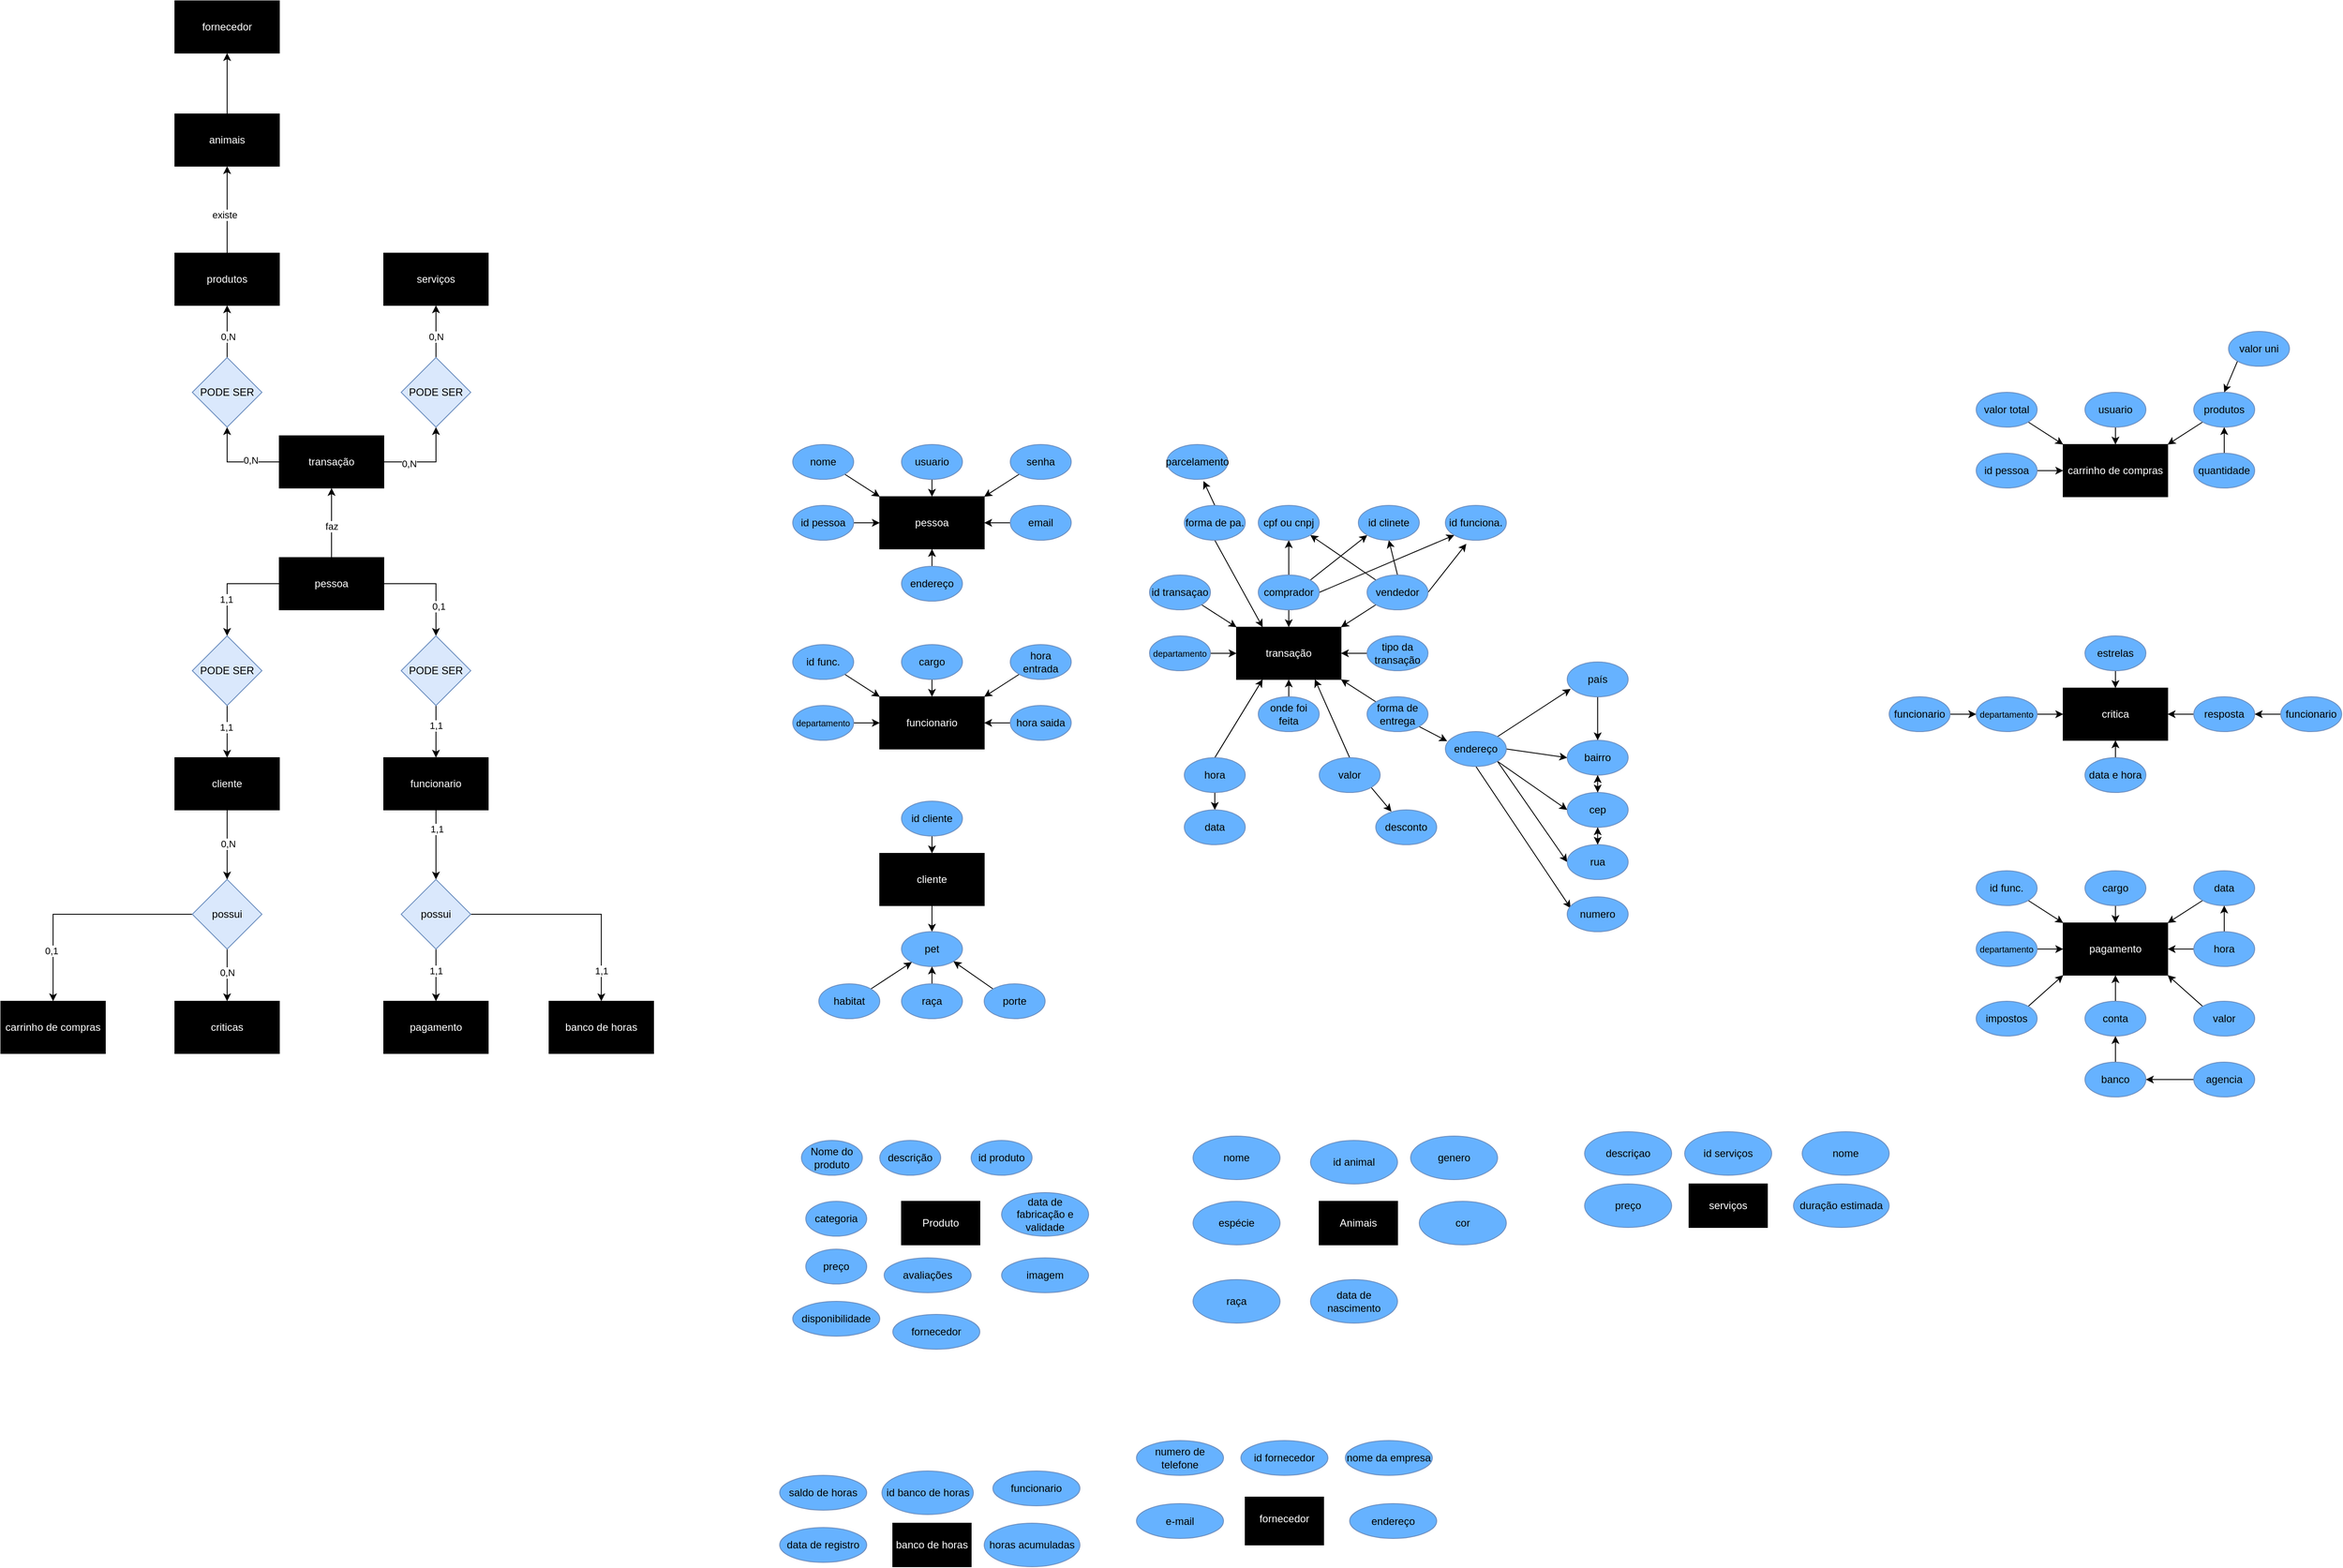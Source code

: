 <mxfile version="21.6.9" type="github">
  <diagram name="Página-1" id="0tOQ5r8kIAjkrvAyIHn8">
    <mxGraphModel dx="839" dy="1354" grid="1" gridSize="10" guides="1" tooltips="1" connect="1" arrows="1" fold="1" page="1" pageScale="1" pageWidth="1600" pageHeight="900" math="0" shadow="0">
      <root>
        <mxCell id="0" />
        <mxCell id="1" parent="0" />
        <mxCell id="yQ_f_Zi4nqNc2RU3V6Fd-4" value="&lt;p style=&quot;line-height: 100%;&quot;&gt;&lt;font color=&quot;#ffffff&quot;&gt;Produto&lt;/font&gt;&lt;/p&gt;" style="text;whiteSpace=wrap;html=1;fillColor=#000000;strokeColor=default;align=center;" parent="1" vertex="1">
          <mxGeometry x="1055" y="1080" width="90" height="50" as="geometry" />
        </mxCell>
        <mxCell id="EQd3RZfM9CDZcvZcSgba-12" style="edgeStyle=orthogonalEdgeStyle;rounded=0;orthogonalLoop=1;jettySize=auto;html=1;exitX=0.5;exitY=0;exitDx=0;exitDy=0;entryX=0.5;entryY=1;entryDx=0;entryDy=0;" parent="1" source="EQd3RZfM9CDZcvZcSgba-1" target="EQd3RZfM9CDZcvZcSgba-5" edge="1">
          <mxGeometry relative="1" as="geometry" />
        </mxCell>
        <mxCell id="EQd3RZfM9CDZcvZcSgba-48" value="faz" style="edgeLabel;html=1;align=center;verticalAlign=middle;resizable=0;points=[];" parent="EQd3RZfM9CDZcvZcSgba-12" vertex="1" connectable="0">
          <mxGeometry x="-0.1" relative="1" as="geometry">
            <mxPoint as="offset" />
          </mxGeometry>
        </mxCell>
        <mxCell id="Y8HUlGy33-xRJ2rL_ti8-23" style="edgeStyle=orthogonalEdgeStyle;rounded=0;orthogonalLoop=1;jettySize=auto;html=1;exitX=0;exitY=0.5;exitDx=0;exitDy=0;entryX=0.5;entryY=0;entryDx=0;entryDy=0;" edge="1" parent="1" source="EQd3RZfM9CDZcvZcSgba-1" target="Y8HUlGy33-xRJ2rL_ti8-22">
          <mxGeometry relative="1" as="geometry" />
        </mxCell>
        <mxCell id="Y8HUlGy33-xRJ2rL_ti8-29" value="1,1" style="edgeLabel;html=1;align=center;verticalAlign=middle;resizable=0;points=[];" vertex="1" connectable="0" parent="Y8HUlGy33-xRJ2rL_ti8-23">
          <mxGeometry x="0.292" y="-1" relative="1" as="geometry">
            <mxPoint as="offset" />
          </mxGeometry>
        </mxCell>
        <mxCell id="Y8HUlGy33-xRJ2rL_ti8-26" style="edgeStyle=orthogonalEdgeStyle;rounded=0;orthogonalLoop=1;jettySize=auto;html=1;exitX=1;exitY=0.5;exitDx=0;exitDy=0;" edge="1" parent="1" source="EQd3RZfM9CDZcvZcSgba-1" target="Y8HUlGy33-xRJ2rL_ti8-25">
          <mxGeometry relative="1" as="geometry" />
        </mxCell>
        <mxCell id="Y8HUlGy33-xRJ2rL_ti8-31" value="0,1" style="edgeLabel;html=1;align=center;verticalAlign=middle;resizable=0;points=[];" vertex="1" connectable="0" parent="Y8HUlGy33-xRJ2rL_ti8-26">
          <mxGeometry x="0.433" y="3" relative="1" as="geometry">
            <mxPoint as="offset" />
          </mxGeometry>
        </mxCell>
        <mxCell id="EQd3RZfM9CDZcvZcSgba-1" value="&lt;font color=&quot;#ffffff&quot;&gt;pessoa&lt;/font&gt;" style="rounded=0;whiteSpace=wrap;html=1;fillColor=#000000;" parent="1" vertex="1">
          <mxGeometry x="340" y="340" width="120" height="60" as="geometry" />
        </mxCell>
        <mxCell id="EQd3RZfM9CDZcvZcSgba-18" style="edgeStyle=orthogonalEdgeStyle;rounded=0;orthogonalLoop=1;jettySize=auto;html=1;exitX=0.5;exitY=1;exitDx=0;exitDy=0;entryX=0.5;entryY=0;entryDx=0;entryDy=0;" parent="1" source="EQd3RZfM9CDZcvZcSgba-3" target="EQd3RZfM9CDZcvZcSgba-9" edge="1">
          <mxGeometry relative="1" as="geometry" />
        </mxCell>
        <mxCell id="Y8HUlGy33-xRJ2rL_ti8-19" value="0,N" style="edgeLabel;html=1;align=center;verticalAlign=middle;resizable=0;points=[];" vertex="1" connectable="0" parent="EQd3RZfM9CDZcvZcSgba-18">
          <mxGeometry x="0.7" relative="1" as="geometry">
            <mxPoint as="offset" />
          </mxGeometry>
        </mxCell>
        <mxCell id="EQd3RZfM9CDZcvZcSgba-3" value="&lt;font color=&quot;#ffffff&quot;&gt;cliente&lt;/font&gt;" style="rounded=0;whiteSpace=wrap;html=1;fillColor=#000000;" parent="1" vertex="1">
          <mxGeometry x="220" y="570" width="120" height="60" as="geometry" />
        </mxCell>
        <mxCell id="Y8HUlGy33-xRJ2rL_ti8-12" style="edgeStyle=orthogonalEdgeStyle;rounded=0;orthogonalLoop=1;jettySize=auto;html=1;exitX=0.5;exitY=1;exitDx=0;exitDy=0;entryX=0.5;entryY=0;entryDx=0;entryDy=0;" edge="1" parent="1" source="EQd3RZfM9CDZcvZcSgba-4" target="Y8HUlGy33-xRJ2rL_ti8-11">
          <mxGeometry relative="1" as="geometry" />
        </mxCell>
        <mxCell id="Y8HUlGy33-xRJ2rL_ti8-16" value="1,1" style="edgeLabel;html=1;align=center;verticalAlign=middle;resizable=0;points=[];" vertex="1" connectable="0" parent="Y8HUlGy33-xRJ2rL_ti8-12">
          <mxGeometry x="-0.45" y="1" relative="1" as="geometry">
            <mxPoint as="offset" />
          </mxGeometry>
        </mxCell>
        <mxCell id="EQd3RZfM9CDZcvZcSgba-4" value="&lt;font color=&quot;#ffffff&quot;&gt;funcionario&lt;br&gt;&lt;/font&gt;" style="rounded=0;whiteSpace=wrap;html=1;fillColor=#000000;" parent="1" vertex="1">
          <mxGeometry x="460" y="570" width="120" height="60" as="geometry" />
        </mxCell>
        <mxCell id="Y8HUlGy33-xRJ2rL_ti8-34" style="edgeStyle=orthogonalEdgeStyle;rounded=0;orthogonalLoop=1;jettySize=auto;html=1;exitX=1;exitY=0.5;exitDx=0;exitDy=0;entryX=0.5;entryY=1;entryDx=0;entryDy=0;" edge="1" parent="1" source="EQd3RZfM9CDZcvZcSgba-5" target="Y8HUlGy33-xRJ2rL_ti8-33">
          <mxGeometry relative="1" as="geometry" />
        </mxCell>
        <mxCell id="Y8HUlGy33-xRJ2rL_ti8-41" value="0,N" style="edgeLabel;html=1;align=center;verticalAlign=middle;resizable=0;points=[];" vertex="1" connectable="0" parent="Y8HUlGy33-xRJ2rL_ti8-34">
          <mxGeometry x="-0.42" y="-2" relative="1" as="geometry">
            <mxPoint as="offset" />
          </mxGeometry>
        </mxCell>
        <mxCell id="Y8HUlGy33-xRJ2rL_ti8-36" style="edgeStyle=orthogonalEdgeStyle;rounded=0;orthogonalLoop=1;jettySize=auto;html=1;exitX=0;exitY=0.5;exitDx=0;exitDy=0;entryX=0.5;entryY=1;entryDx=0;entryDy=0;" edge="1" parent="1" source="EQd3RZfM9CDZcvZcSgba-5" target="Y8HUlGy33-xRJ2rL_ti8-35">
          <mxGeometry relative="1" as="geometry" />
        </mxCell>
        <mxCell id="Y8HUlGy33-xRJ2rL_ti8-40" value="0,N" style="edgeLabel;html=1;align=center;verticalAlign=middle;resizable=0;points=[];" vertex="1" connectable="0" parent="Y8HUlGy33-xRJ2rL_ti8-36">
          <mxGeometry x="-0.34" y="-2" relative="1" as="geometry">
            <mxPoint as="offset" />
          </mxGeometry>
        </mxCell>
        <mxCell id="EQd3RZfM9CDZcvZcSgba-5" value="&lt;font color=&quot;#ffffff&quot;&gt;transação&lt;/font&gt;" style="rounded=0;whiteSpace=wrap;html=1;fillColor=#000000;" parent="1" vertex="1">
          <mxGeometry x="340" y="200" width="120" height="60" as="geometry" />
        </mxCell>
        <mxCell id="EQd3RZfM9CDZcvZcSgba-14" style="edgeStyle=orthogonalEdgeStyle;rounded=0;orthogonalLoop=1;jettySize=auto;html=1;exitX=0.5;exitY=0;exitDx=0;exitDy=0;entryX=0.5;entryY=1;entryDx=0;entryDy=0;" parent="1" source="EQd3RZfM9CDZcvZcSgba-6" target="EQd3RZfM9CDZcvZcSgba-8" edge="1">
          <mxGeometry relative="1" as="geometry" />
        </mxCell>
        <mxCell id="EQd3RZfM9CDZcvZcSgba-47" value="existe" style="edgeLabel;html=1;align=center;verticalAlign=middle;resizable=0;points=[];" parent="EQd3RZfM9CDZcvZcSgba-14" vertex="1" connectable="0">
          <mxGeometry x="-0.12" y="3" relative="1" as="geometry">
            <mxPoint as="offset" />
          </mxGeometry>
        </mxCell>
        <mxCell id="EQd3RZfM9CDZcvZcSgba-6" value="&lt;font color=&quot;#ffffff&quot;&gt;produtos&lt;br&gt;&lt;/font&gt;" style="rounded=0;whiteSpace=wrap;html=1;fillColor=#000000;" parent="1" vertex="1">
          <mxGeometry x="220" y="-10" width="120" height="60" as="geometry" />
        </mxCell>
        <mxCell id="EQd3RZfM9CDZcvZcSgba-7" value="&lt;font color=&quot;#ffffff&quot;&gt;serviços&lt;/font&gt;" style="rounded=0;whiteSpace=wrap;html=1;fillColor=#000000;" parent="1" vertex="1">
          <mxGeometry x="460" y="-10" width="120" height="60" as="geometry" />
        </mxCell>
        <mxCell id="UWbiAYtzN5LV3RTce5uY-8" style="edgeStyle=orthogonalEdgeStyle;rounded=0;orthogonalLoop=1;jettySize=auto;html=1;entryX=0.5;entryY=1;entryDx=0;entryDy=0;" parent="1" source="EQd3RZfM9CDZcvZcSgba-8" target="UWbiAYtzN5LV3RTce5uY-6" edge="1">
          <mxGeometry relative="1" as="geometry" />
        </mxCell>
        <mxCell id="EQd3RZfM9CDZcvZcSgba-8" value="&lt;font color=&quot;#ffffff&quot;&gt;animais&lt;/font&gt;" style="rounded=0;whiteSpace=wrap;html=1;fillColor=#000000;" parent="1" vertex="1">
          <mxGeometry x="220" y="-170" width="120" height="60" as="geometry" />
        </mxCell>
        <mxCell id="EQd3RZfM9CDZcvZcSgba-9" value="&lt;font color=&quot;#ffffff&quot;&gt;criticas&lt;/font&gt;" style="rounded=0;whiteSpace=wrap;html=1;fillColor=#000000;" parent="1" vertex="1">
          <mxGeometry x="220" y="850" width="120" height="60" as="geometry" />
        </mxCell>
        <mxCell id="EQd3RZfM9CDZcvZcSgba-19" value="&lt;font color=&quot;#ffffff&quot;&gt;pagamento&lt;/font&gt;" style="rounded=0;whiteSpace=wrap;html=1;fillColor=#000000;" parent="1" vertex="1">
          <mxGeometry x="460" y="850" width="120" height="60" as="geometry" />
        </mxCell>
        <mxCell id="EQd3RZfM9CDZcvZcSgba-21" value="&lt;font color=&quot;#ffffff&quot;&gt;carrinho de compras&lt;/font&gt;" style="rounded=0;whiteSpace=wrap;html=1;fillColor=#000000;" parent="1" vertex="1">
          <mxGeometry x="20" y="850" width="120" height="60" as="geometry" />
        </mxCell>
        <mxCell id="EQd3RZfM9CDZcvZcSgba-24" value="&lt;font color=&quot;#ffffff&quot;&gt;pessoa&lt;/font&gt;" style="rounded=0;whiteSpace=wrap;html=1;fillColor=#000000;" parent="1" vertex="1">
          <mxGeometry x="1030" y="270" width="120" height="60" as="geometry" />
        </mxCell>
        <mxCell id="EQd3RZfM9CDZcvZcSgba-36" style="edgeStyle=orthogonalEdgeStyle;rounded=0;orthogonalLoop=1;jettySize=auto;html=1;exitX=1;exitY=0.5;exitDx=0;exitDy=0;entryX=0;entryY=0.5;entryDx=0;entryDy=0;" parent="1" source="EQd3RZfM9CDZcvZcSgba-25" target="EQd3RZfM9CDZcvZcSgba-24" edge="1">
          <mxGeometry relative="1" as="geometry" />
        </mxCell>
        <mxCell id="EQd3RZfM9CDZcvZcSgba-25" value="id pessoa" style="ellipse;whiteSpace=wrap;html=1;fillColor=#66B2FF;strokeColor=#6c8ebf;" parent="1" vertex="1">
          <mxGeometry x="930" y="280" width="70" height="40" as="geometry" />
        </mxCell>
        <mxCell id="f5RiGoUDvMR_WpGTZ8lB-3" style="rounded=0;orthogonalLoop=1;jettySize=auto;html=1;exitX=1;exitY=1;exitDx=0;exitDy=0;entryX=0;entryY=0;entryDx=0;entryDy=0;" parent="1" source="EQd3RZfM9CDZcvZcSgba-26" target="EQd3RZfM9CDZcvZcSgba-24" edge="1">
          <mxGeometry relative="1" as="geometry" />
        </mxCell>
        <mxCell id="EQd3RZfM9CDZcvZcSgba-26" value="nome" style="ellipse;whiteSpace=wrap;html=1;fillColor=#66B2FF;strokeColor=#6c8ebf;" parent="1" vertex="1">
          <mxGeometry x="930" y="210" width="70" height="40" as="geometry" />
        </mxCell>
        <mxCell id="EQd3RZfM9CDZcvZcSgba-32" style="edgeStyle=orthogonalEdgeStyle;rounded=0;orthogonalLoop=1;jettySize=auto;html=1;exitX=0.5;exitY=1;exitDx=0;exitDy=0;entryX=0.5;entryY=0;entryDx=0;entryDy=0;" parent="1" source="EQd3RZfM9CDZcvZcSgba-27" target="EQd3RZfM9CDZcvZcSgba-24" edge="1">
          <mxGeometry relative="1" as="geometry" />
        </mxCell>
        <mxCell id="EQd3RZfM9CDZcvZcSgba-27" value="usuario" style="ellipse;whiteSpace=wrap;html=1;fillColor=#66B2FF;strokeColor=#6c8ebf;" parent="1" vertex="1">
          <mxGeometry x="1055" y="210" width="70" height="40" as="geometry" />
        </mxCell>
        <mxCell id="f5RiGoUDvMR_WpGTZ8lB-2" style="rounded=0;orthogonalLoop=1;jettySize=auto;html=1;exitX=0;exitY=1;exitDx=0;exitDy=0;entryX=1;entryY=0;entryDx=0;entryDy=0;" parent="1" source="EQd3RZfM9CDZcvZcSgba-28" target="EQd3RZfM9CDZcvZcSgba-24" edge="1">
          <mxGeometry relative="1" as="geometry" />
        </mxCell>
        <mxCell id="EQd3RZfM9CDZcvZcSgba-28" value="senha" style="ellipse;whiteSpace=wrap;html=1;fillColor=#66B2FF;strokeColor=#6c8ebf;" parent="1" vertex="1">
          <mxGeometry x="1180" y="210" width="70" height="40" as="geometry" />
        </mxCell>
        <mxCell id="EQd3RZfM9CDZcvZcSgba-35" style="edgeStyle=orthogonalEdgeStyle;rounded=0;orthogonalLoop=1;jettySize=auto;html=1;exitX=0;exitY=0.5;exitDx=0;exitDy=0;entryX=1;entryY=0.5;entryDx=0;entryDy=0;" parent="1" source="EQd3RZfM9CDZcvZcSgba-29" target="EQd3RZfM9CDZcvZcSgba-24" edge="1">
          <mxGeometry relative="1" as="geometry" />
        </mxCell>
        <mxCell id="EQd3RZfM9CDZcvZcSgba-29" value="email" style="ellipse;whiteSpace=wrap;html=1;fillColor=#66B2FF;strokeColor=#6c8ebf;" parent="1" vertex="1">
          <mxGeometry x="1180" y="280" width="70" height="40" as="geometry" />
        </mxCell>
        <mxCell id="EQd3RZfM9CDZcvZcSgba-38" style="edgeStyle=orthogonalEdgeStyle;rounded=0;orthogonalLoop=1;jettySize=auto;html=1;entryX=0.5;entryY=1;entryDx=0;entryDy=0;" parent="1" source="EQd3RZfM9CDZcvZcSgba-37" target="EQd3RZfM9CDZcvZcSgba-24" edge="1">
          <mxGeometry relative="1" as="geometry" />
        </mxCell>
        <mxCell id="EQd3RZfM9CDZcvZcSgba-37" value="endereço" style="ellipse;whiteSpace=wrap;html=1;fillColor=#66B2FF;strokeColor=#6c8ebf;" parent="1" vertex="1">
          <mxGeometry x="1055" y="350" width="70" height="40" as="geometry" />
        </mxCell>
        <mxCell id="EQd3RZfM9CDZcvZcSgba-49" value="&lt;font color=&quot;#ffffff&quot;&gt;funcionario&lt;br&gt;&lt;/font&gt;" style="rounded=0;whiteSpace=wrap;html=1;fillColor=#000000;" parent="1" vertex="1">
          <mxGeometry x="1030" y="500" width="120" height="60" as="geometry" />
        </mxCell>
        <mxCell id="EQd3RZfM9CDZcvZcSgba-61" style="edgeStyle=orthogonalEdgeStyle;rounded=0;orthogonalLoop=1;jettySize=auto;html=1;exitX=0.5;exitY=1;exitDx=0;exitDy=0;entryX=0.5;entryY=0;entryDx=0;entryDy=0;" parent="1" source="EQd3RZfM9CDZcvZcSgba-50" target="EQd3RZfM9CDZcvZcSgba-49" edge="1">
          <mxGeometry relative="1" as="geometry" />
        </mxCell>
        <mxCell id="EQd3RZfM9CDZcvZcSgba-50" value="cargo" style="ellipse;whiteSpace=wrap;html=1;fillColor=#66B2FF;strokeColor=#6c8ebf;" parent="1" vertex="1">
          <mxGeometry x="1055" y="440" width="70" height="40" as="geometry" />
        </mxCell>
        <mxCell id="f5RiGoUDvMR_WpGTZ8lB-20" style="edgeStyle=none;rounded=0;orthogonalLoop=1;jettySize=auto;html=1;exitX=0;exitY=1;exitDx=0;exitDy=0;entryX=1;entryY=0;entryDx=0;entryDy=0;" parent="1" source="EQd3RZfM9CDZcvZcSgba-52" target="EQd3RZfM9CDZcvZcSgba-49" edge="1">
          <mxGeometry relative="1" as="geometry" />
        </mxCell>
        <mxCell id="EQd3RZfM9CDZcvZcSgba-52" value="hora entrada" style="ellipse;whiteSpace=wrap;html=1;fillColor=#66B2FF;strokeColor=#6c8ebf;" parent="1" vertex="1">
          <mxGeometry x="1180" y="440" width="70" height="40" as="geometry" />
        </mxCell>
        <mxCell id="EQd3RZfM9CDZcvZcSgba-59" style="edgeStyle=orthogonalEdgeStyle;rounded=0;orthogonalLoop=1;jettySize=auto;html=1;exitX=1;exitY=0.5;exitDx=0;exitDy=0;entryX=0;entryY=0.5;entryDx=0;entryDy=0;" parent="1" source="EQd3RZfM9CDZcvZcSgba-53" target="EQd3RZfM9CDZcvZcSgba-49" edge="1">
          <mxGeometry relative="1" as="geometry" />
        </mxCell>
        <mxCell id="EQd3RZfM9CDZcvZcSgba-53" value="&lt;font style=&quot;font-size: 10px;&quot;&gt;departamento&lt;/font&gt;" style="ellipse;whiteSpace=wrap;html=1;fillColor=#66B2FF;strokeColor=#6c8ebf;" parent="1" vertex="1">
          <mxGeometry x="930" y="510" width="70" height="40" as="geometry" />
        </mxCell>
        <mxCell id="EQd3RZfM9CDZcvZcSgba-63" style="edgeStyle=orthogonalEdgeStyle;rounded=0;orthogonalLoop=1;jettySize=auto;html=1;exitX=0;exitY=0.5;exitDx=0;exitDy=0;entryX=1;entryY=0.5;entryDx=0;entryDy=0;" parent="1" source="EQd3RZfM9CDZcvZcSgba-54" target="EQd3RZfM9CDZcvZcSgba-49" edge="1">
          <mxGeometry relative="1" as="geometry" />
        </mxCell>
        <mxCell id="EQd3RZfM9CDZcvZcSgba-54" value="hora saida" style="ellipse;whiteSpace=wrap;html=1;fillColor=#66B2FF;strokeColor=#6c8ebf;" parent="1" vertex="1">
          <mxGeometry x="1180" y="510" width="70" height="40" as="geometry" />
        </mxCell>
        <mxCell id="EQd3RZfM9CDZcvZcSgba-173" style="edgeStyle=none;rounded=0;orthogonalLoop=1;jettySize=auto;html=1;exitX=0.5;exitY=1;exitDx=0;exitDy=0;entryX=0.5;entryY=0;entryDx=0;entryDy=0;" parent="1" source="EQd3RZfM9CDZcvZcSgba-66" target="EQd3RZfM9CDZcvZcSgba-172" edge="1">
          <mxGeometry relative="1" as="geometry" />
        </mxCell>
        <mxCell id="EQd3RZfM9CDZcvZcSgba-66" value="&lt;font color=&quot;#ffffff&quot;&gt;cliente&lt;br&gt;&lt;/font&gt;" style="rounded=0;whiteSpace=wrap;html=1;fillColor=#000000;" parent="1" vertex="1">
          <mxGeometry x="1030" y="680" width="120" height="60" as="geometry" />
        </mxCell>
        <mxCell id="EQd3RZfM9CDZcvZcSgba-67" style="edgeStyle=orthogonalEdgeStyle;rounded=0;orthogonalLoop=1;jettySize=auto;html=1;exitX=0.5;exitY=1;exitDx=0;exitDy=0;entryX=0.5;entryY=0;entryDx=0;entryDy=0;" parent="1" source="EQd3RZfM9CDZcvZcSgba-68" target="EQd3RZfM9CDZcvZcSgba-66" edge="1">
          <mxGeometry relative="1" as="geometry" />
        </mxCell>
        <mxCell id="EQd3RZfM9CDZcvZcSgba-68" value="id cliente" style="ellipse;whiteSpace=wrap;html=1;fillColor=#66B2FF;strokeColor=#6c8ebf;" parent="1" vertex="1">
          <mxGeometry x="1055" y="620" width="70" height="40" as="geometry" />
        </mxCell>
        <mxCell id="f5RiGoUDvMR_WpGTZ8lB-21" style="edgeStyle=none;rounded=0;orthogonalLoop=1;jettySize=auto;html=1;exitX=1;exitY=1;exitDx=0;exitDy=0;entryX=0;entryY=0;entryDx=0;entryDy=0;" parent="1" source="EQd3RZfM9CDZcvZcSgba-84" target="EQd3RZfM9CDZcvZcSgba-49" edge="1">
          <mxGeometry relative="1" as="geometry" />
        </mxCell>
        <mxCell id="EQd3RZfM9CDZcvZcSgba-84" value="id func." style="ellipse;whiteSpace=wrap;html=1;fillColor=#66B2FF;strokeColor=#6c8ebf;" parent="1" vertex="1">
          <mxGeometry x="930" y="440" width="70" height="40" as="geometry" />
        </mxCell>
        <mxCell id="EQd3RZfM9CDZcvZcSgba-106" value="&lt;font color=&quot;#ffffff&quot;&gt;transação&lt;br&gt;&lt;/font&gt;" style="rounded=0;whiteSpace=wrap;html=1;fillColor=#000000;" parent="1" vertex="1">
          <mxGeometry x="1440" y="420" width="120" height="60" as="geometry" />
        </mxCell>
        <mxCell id="EQd3RZfM9CDZcvZcSgba-107" style="edgeStyle=orthogonalEdgeStyle;rounded=0;orthogonalLoop=1;jettySize=auto;html=1;exitX=0.5;exitY=1;exitDx=0;exitDy=0;entryX=0.5;entryY=0;entryDx=0;entryDy=0;" parent="1" source="EQd3RZfM9CDZcvZcSgba-108" target="EQd3RZfM9CDZcvZcSgba-106" edge="1">
          <mxGeometry relative="1" as="geometry" />
        </mxCell>
        <mxCell id="EQd3RZfM9CDZcvZcSgba-138" style="edgeStyle=none;rounded=0;orthogonalLoop=1;jettySize=auto;html=1;exitX=0.5;exitY=0;exitDx=0;exitDy=0;entryX=0.5;entryY=1;entryDx=0;entryDy=0;" parent="1" source="EQd3RZfM9CDZcvZcSgba-108" target="EQd3RZfM9CDZcvZcSgba-135" edge="1">
          <mxGeometry relative="1" as="geometry" />
        </mxCell>
        <mxCell id="EQd3RZfM9CDZcvZcSgba-168" style="edgeStyle=none;rounded=0;orthogonalLoop=1;jettySize=auto;html=1;exitX=1;exitY=0;exitDx=0;exitDy=0;entryX=0;entryY=1;entryDx=0;entryDy=0;" parent="1" source="EQd3RZfM9CDZcvZcSgba-108" target="EQd3RZfM9CDZcvZcSgba-167" edge="1">
          <mxGeometry relative="1" as="geometry" />
        </mxCell>
        <mxCell id="EQd3RZfM9CDZcvZcSgba-169" style="edgeStyle=none;rounded=0;orthogonalLoop=1;jettySize=auto;html=1;exitX=1;exitY=0.5;exitDx=0;exitDy=0;entryX=0;entryY=1;entryDx=0;entryDy=0;" parent="1" source="EQd3RZfM9CDZcvZcSgba-108" target="EQd3RZfM9CDZcvZcSgba-118" edge="1">
          <mxGeometry relative="1" as="geometry" />
        </mxCell>
        <mxCell id="EQd3RZfM9CDZcvZcSgba-108" value="comprador" style="ellipse;whiteSpace=wrap;html=1;fillColor=#66B2FF;strokeColor=#6c8ebf;" parent="1" vertex="1">
          <mxGeometry x="1465" y="360" width="70" height="40" as="geometry" />
        </mxCell>
        <mxCell id="EQd3RZfM9CDZcvZcSgba-133" style="edgeStyle=none;rounded=0;orthogonalLoop=1;jettySize=auto;html=1;exitX=1;exitY=1;exitDx=0;exitDy=0;entryX=0;entryY=0;entryDx=0;entryDy=0;" parent="1" source="EQd3RZfM9CDZcvZcSgba-110" target="EQd3RZfM9CDZcvZcSgba-106" edge="1">
          <mxGeometry relative="1" as="geometry" />
        </mxCell>
        <mxCell id="EQd3RZfM9CDZcvZcSgba-110" value="id transaçao" style="ellipse;whiteSpace=wrap;html=1;fillColor=#66B2FF;strokeColor=#6c8ebf;" parent="1" vertex="1">
          <mxGeometry x="1340" y="360" width="70" height="40" as="geometry" />
        </mxCell>
        <mxCell id="EQd3RZfM9CDZcvZcSgba-132" style="edgeStyle=none;rounded=0;orthogonalLoop=1;jettySize=auto;html=1;exitX=0;exitY=1;exitDx=0;exitDy=0;entryX=1;entryY=0;entryDx=0;entryDy=0;" parent="1" source="EQd3RZfM9CDZcvZcSgba-112" target="EQd3RZfM9CDZcvZcSgba-106" edge="1">
          <mxGeometry relative="1" as="geometry" />
        </mxCell>
        <mxCell id="EQd3RZfM9CDZcvZcSgba-139" style="edgeStyle=none;rounded=0;orthogonalLoop=1;jettySize=auto;html=1;exitX=0;exitY=0;exitDx=0;exitDy=0;entryX=1;entryY=1;entryDx=0;entryDy=0;" parent="1" source="EQd3RZfM9CDZcvZcSgba-112" target="EQd3RZfM9CDZcvZcSgba-135" edge="1">
          <mxGeometry relative="1" as="geometry" />
        </mxCell>
        <mxCell id="EQd3RZfM9CDZcvZcSgba-170" style="edgeStyle=none;rounded=0;orthogonalLoop=1;jettySize=auto;html=1;exitX=0.5;exitY=0;exitDx=0;exitDy=0;entryX=0.5;entryY=1;entryDx=0;entryDy=0;" parent="1" source="EQd3RZfM9CDZcvZcSgba-112" target="EQd3RZfM9CDZcvZcSgba-167" edge="1">
          <mxGeometry relative="1" as="geometry" />
        </mxCell>
        <mxCell id="EQd3RZfM9CDZcvZcSgba-171" style="edgeStyle=none;rounded=0;orthogonalLoop=1;jettySize=auto;html=1;exitX=1;exitY=0.5;exitDx=0;exitDy=0;entryX=0.344;entryY=1.102;entryDx=0;entryDy=0;entryPerimeter=0;" parent="1" source="EQd3RZfM9CDZcvZcSgba-112" target="EQd3RZfM9CDZcvZcSgba-118" edge="1">
          <mxGeometry relative="1" as="geometry" />
        </mxCell>
        <mxCell id="EQd3RZfM9CDZcvZcSgba-112" value="vendedor" style="ellipse;whiteSpace=wrap;html=1;fillColor=#66B2FF;strokeColor=#6c8ebf;" parent="1" vertex="1">
          <mxGeometry x="1590" y="360" width="70" height="40" as="geometry" />
        </mxCell>
        <mxCell id="EQd3RZfM9CDZcvZcSgba-113" style="edgeStyle=orthogonalEdgeStyle;rounded=0;orthogonalLoop=1;jettySize=auto;html=1;exitX=1;exitY=0.5;exitDx=0;exitDy=0;entryX=0;entryY=0.5;entryDx=0;entryDy=0;" parent="1" source="EQd3RZfM9CDZcvZcSgba-114" target="EQd3RZfM9CDZcvZcSgba-106" edge="1">
          <mxGeometry relative="1" as="geometry" />
        </mxCell>
        <mxCell id="EQd3RZfM9CDZcvZcSgba-114" value="&lt;font style=&quot;font-size: 10px;&quot;&gt;departamento&lt;/font&gt;" style="ellipse;whiteSpace=wrap;html=1;fillColor=#66B2FF;strokeColor=#6c8ebf;" parent="1" vertex="1">
          <mxGeometry x="1340" y="430" width="70" height="40" as="geometry" />
        </mxCell>
        <mxCell id="EQd3RZfM9CDZcvZcSgba-115" style="edgeStyle=orthogonalEdgeStyle;rounded=0;orthogonalLoop=1;jettySize=auto;html=1;exitX=0;exitY=0.5;exitDx=0;exitDy=0;entryX=1;entryY=0.5;entryDx=0;entryDy=0;" parent="1" source="EQd3RZfM9CDZcvZcSgba-116" target="EQd3RZfM9CDZcvZcSgba-106" edge="1">
          <mxGeometry relative="1" as="geometry" />
        </mxCell>
        <mxCell id="EQd3RZfM9CDZcvZcSgba-116" value="tipo da transação" style="ellipse;whiteSpace=wrap;html=1;fillColor=#66B2FF;strokeColor=#6c8ebf;" parent="1" vertex="1">
          <mxGeometry x="1590" y="430" width="70" height="40" as="geometry" />
        </mxCell>
        <mxCell id="EQd3RZfM9CDZcvZcSgba-118" value="id funciona." style="ellipse;whiteSpace=wrap;html=1;fillColor=#66B2FF;strokeColor=#6c8ebf;" parent="1" vertex="1">
          <mxGeometry x="1680" y="280" width="70" height="40" as="geometry" />
        </mxCell>
        <mxCell id="EQd3RZfM9CDZcvZcSgba-119" style="edgeStyle=orthogonalEdgeStyle;rounded=0;orthogonalLoop=1;jettySize=auto;html=1;exitX=0.5;exitY=0;exitDx=0;exitDy=0;entryX=0.5;entryY=1;entryDx=0;entryDy=0;" parent="1" source="EQd3RZfM9CDZcvZcSgba-120" target="EQd3RZfM9CDZcvZcSgba-106" edge="1">
          <mxGeometry relative="1" as="geometry" />
        </mxCell>
        <mxCell id="EQd3RZfM9CDZcvZcSgba-120" value="onde foi feita" style="ellipse;whiteSpace=wrap;html=1;fillColor=#66B2FF;strokeColor=#6c8ebf;" parent="1" vertex="1">
          <mxGeometry x="1465" y="500" width="70" height="40" as="geometry" />
        </mxCell>
        <mxCell id="EQd3RZfM9CDZcvZcSgba-131" style="edgeStyle=none;rounded=0;orthogonalLoop=1;jettySize=auto;html=1;exitX=0;exitY=0;exitDx=0;exitDy=0;entryX=1;entryY=1;entryDx=0;entryDy=0;" parent="1" source="EQd3RZfM9CDZcvZcSgba-122" target="EQd3RZfM9CDZcvZcSgba-106" edge="1">
          <mxGeometry relative="1" as="geometry" />
        </mxCell>
        <mxCell id="EQd3RZfM9CDZcvZcSgba-146" style="edgeStyle=none;rounded=0;orthogonalLoop=1;jettySize=auto;html=1;exitX=1;exitY=1;exitDx=0;exitDy=0;entryX=0.029;entryY=0.275;entryDx=0;entryDy=0;entryPerimeter=0;" parent="1" source="EQd3RZfM9CDZcvZcSgba-122" target="EQd3RZfM9CDZcvZcSgba-145" edge="1">
          <mxGeometry relative="1" as="geometry" />
        </mxCell>
        <mxCell id="EQd3RZfM9CDZcvZcSgba-122" value="forma de entrega" style="ellipse;whiteSpace=wrap;html=1;fillColor=#66B2FF;strokeColor=#6c8ebf;" parent="1" vertex="1">
          <mxGeometry x="1590" y="500" width="70" height="40" as="geometry" />
        </mxCell>
        <mxCell id="EQd3RZfM9CDZcvZcSgba-129" style="rounded=0;orthogonalLoop=1;jettySize=auto;html=1;exitX=0.5;exitY=0;exitDx=0;exitDy=0;entryX=0.25;entryY=1;entryDx=0;entryDy=0;" parent="1" source="EQd3RZfM9CDZcvZcSgba-123" target="EQd3RZfM9CDZcvZcSgba-106" edge="1">
          <mxGeometry relative="1" as="geometry" />
        </mxCell>
        <mxCell id="EQd3RZfM9CDZcvZcSgba-164" style="edgeStyle=none;rounded=0;orthogonalLoop=1;jettySize=auto;html=1;exitX=0.5;exitY=1;exitDx=0;exitDy=0;entryX=0.5;entryY=0;entryDx=0;entryDy=0;" parent="1" source="EQd3RZfM9CDZcvZcSgba-123" target="EQd3RZfM9CDZcvZcSgba-163" edge="1">
          <mxGeometry relative="1" as="geometry" />
        </mxCell>
        <mxCell id="EQd3RZfM9CDZcvZcSgba-123" value="hora" style="ellipse;whiteSpace=wrap;html=1;fillColor=#66B2FF;strokeColor=#6c8ebf;" parent="1" vertex="1">
          <mxGeometry x="1380" y="570" width="70" height="40" as="geometry" />
        </mxCell>
        <mxCell id="EQd3RZfM9CDZcvZcSgba-128" style="rounded=0;orthogonalLoop=1;jettySize=auto;html=1;exitX=0.5;exitY=0;exitDx=0;exitDy=0;entryX=0.75;entryY=1;entryDx=0;entryDy=0;" parent="1" source="EQd3RZfM9CDZcvZcSgba-126" target="EQd3RZfM9CDZcvZcSgba-106" edge="1">
          <mxGeometry relative="1" as="geometry" />
        </mxCell>
        <mxCell id="EQd3RZfM9CDZcvZcSgba-140" style="edgeStyle=none;rounded=0;orthogonalLoop=1;jettySize=auto;html=1;exitX=1;exitY=1;exitDx=0;exitDy=0;entryX=0.257;entryY=0.05;entryDx=0;entryDy=0;entryPerimeter=0;" parent="1" source="EQd3RZfM9CDZcvZcSgba-126" target="EQd3RZfM9CDZcvZcSgba-127" edge="1">
          <mxGeometry relative="1" as="geometry" />
        </mxCell>
        <mxCell id="EQd3RZfM9CDZcvZcSgba-126" value="valor" style="ellipse;whiteSpace=wrap;html=1;fillColor=#66B2FF;strokeColor=#6c8ebf;" parent="1" vertex="1">
          <mxGeometry x="1535" y="570" width="70" height="40" as="geometry" />
        </mxCell>
        <mxCell id="EQd3RZfM9CDZcvZcSgba-127" value="desconto" style="ellipse;whiteSpace=wrap;html=1;fillColor=#66B2FF;strokeColor=#6c8ebf;" parent="1" vertex="1">
          <mxGeometry x="1600" y="630" width="70" height="40" as="geometry" />
        </mxCell>
        <mxCell id="EQd3RZfM9CDZcvZcSgba-135" value="cpf ou cnpj" style="ellipse;whiteSpace=wrap;html=1;fillColor=#66B2FF;strokeColor=#6c8ebf;" parent="1" vertex="1">
          <mxGeometry x="1465" y="280" width="70" height="40" as="geometry" />
        </mxCell>
        <mxCell id="EQd3RZfM9CDZcvZcSgba-142" style="edgeStyle=none;rounded=0;orthogonalLoop=1;jettySize=auto;html=1;exitX=0.5;exitY=1;exitDx=0;exitDy=0;entryX=0.25;entryY=0;entryDx=0;entryDy=0;" parent="1" source="EQd3RZfM9CDZcvZcSgba-141" target="EQd3RZfM9CDZcvZcSgba-106" edge="1">
          <mxGeometry relative="1" as="geometry" />
        </mxCell>
        <mxCell id="EQd3RZfM9CDZcvZcSgba-144" style="edgeStyle=none;rounded=0;orthogonalLoop=1;jettySize=auto;html=1;exitX=0.5;exitY=0;exitDx=0;exitDy=0;entryX=0.6;entryY=1.05;entryDx=0;entryDy=0;entryPerimeter=0;" parent="1" source="EQd3RZfM9CDZcvZcSgba-141" target="EQd3RZfM9CDZcvZcSgba-143" edge="1">
          <mxGeometry relative="1" as="geometry" />
        </mxCell>
        <mxCell id="EQd3RZfM9CDZcvZcSgba-141" value="forma de pa." style="ellipse;whiteSpace=wrap;html=1;fillColor=#66B2FF;strokeColor=#6c8ebf;" parent="1" vertex="1">
          <mxGeometry x="1380" y="280" width="70" height="40" as="geometry" />
        </mxCell>
        <mxCell id="EQd3RZfM9CDZcvZcSgba-143" value="parcelamento" style="ellipse;whiteSpace=wrap;html=1;fillColor=#66B2FF;strokeColor=#6c8ebf;" parent="1" vertex="1">
          <mxGeometry x="1360" y="210" width="70" height="40" as="geometry" />
        </mxCell>
        <mxCell id="EQd3RZfM9CDZcvZcSgba-151" style="edgeStyle=none;rounded=0;orthogonalLoop=1;jettySize=auto;html=1;exitX=1;exitY=0;exitDx=0;exitDy=0;entryX=0.057;entryY=0.775;entryDx=0;entryDy=0;entryPerimeter=0;" parent="1" source="EQd3RZfM9CDZcvZcSgba-145" target="EQd3RZfM9CDZcvZcSgba-150" edge="1">
          <mxGeometry relative="1" as="geometry" />
        </mxCell>
        <mxCell id="EQd3RZfM9CDZcvZcSgba-153" style="edgeStyle=none;rounded=0;orthogonalLoop=1;jettySize=auto;html=1;exitX=1;exitY=0.5;exitDx=0;exitDy=0;entryX=0;entryY=0.5;entryDx=0;entryDy=0;" parent="1" source="EQd3RZfM9CDZcvZcSgba-145" target="EQd3RZfM9CDZcvZcSgba-149" edge="1">
          <mxGeometry relative="1" as="geometry" />
        </mxCell>
        <mxCell id="EQd3RZfM9CDZcvZcSgba-154" style="edgeStyle=none;rounded=0;orthogonalLoop=1;jettySize=auto;html=1;exitX=1;exitY=1;exitDx=0;exitDy=0;entryX=0;entryY=0.5;entryDx=0;entryDy=0;" parent="1" source="EQd3RZfM9CDZcvZcSgba-145" target="EQd3RZfM9CDZcvZcSgba-148" edge="1">
          <mxGeometry relative="1" as="geometry" />
        </mxCell>
        <mxCell id="EQd3RZfM9CDZcvZcSgba-155" style="edgeStyle=none;rounded=0;orthogonalLoop=1;jettySize=auto;html=1;exitX=1;exitY=1;exitDx=0;exitDy=0;entryX=0;entryY=0.5;entryDx=0;entryDy=0;" parent="1" source="EQd3RZfM9CDZcvZcSgba-145" target="EQd3RZfM9CDZcvZcSgba-147" edge="1">
          <mxGeometry relative="1" as="geometry" />
        </mxCell>
        <mxCell id="EQd3RZfM9CDZcvZcSgba-161" style="edgeStyle=none;rounded=0;orthogonalLoop=1;jettySize=auto;html=1;exitX=0.5;exitY=1;exitDx=0;exitDy=0;entryX=0.057;entryY=0.325;entryDx=0;entryDy=0;entryPerimeter=0;" parent="1" source="EQd3RZfM9CDZcvZcSgba-145" target="EQd3RZfM9CDZcvZcSgba-160" edge="1">
          <mxGeometry relative="1" as="geometry" />
        </mxCell>
        <mxCell id="EQd3RZfM9CDZcvZcSgba-145" value="endereço" style="ellipse;whiteSpace=wrap;html=1;fillColor=#66B2FF;strokeColor=#6c8ebf;" parent="1" vertex="1">
          <mxGeometry x="1680" y="540" width="70" height="40" as="geometry" />
        </mxCell>
        <mxCell id="EQd3RZfM9CDZcvZcSgba-156" style="edgeStyle=none;rounded=0;orthogonalLoop=1;jettySize=auto;html=1;exitX=0.5;exitY=0;exitDx=0;exitDy=0;entryX=0.5;entryY=1;entryDx=0;entryDy=0;" parent="1" source="EQd3RZfM9CDZcvZcSgba-147" target="EQd3RZfM9CDZcvZcSgba-149" edge="1">
          <mxGeometry relative="1" as="geometry" />
        </mxCell>
        <mxCell id="EQd3RZfM9CDZcvZcSgba-158" style="edgeStyle=none;rounded=0;orthogonalLoop=1;jettySize=auto;html=1;exitX=0.5;exitY=1;exitDx=0;exitDy=0;entryX=0.5;entryY=0;entryDx=0;entryDy=0;" parent="1" source="EQd3RZfM9CDZcvZcSgba-147" target="EQd3RZfM9CDZcvZcSgba-148" edge="1">
          <mxGeometry relative="1" as="geometry" />
        </mxCell>
        <mxCell id="EQd3RZfM9CDZcvZcSgba-147" value="cep" style="ellipse;whiteSpace=wrap;html=1;fillColor=#66B2FF;strokeColor=#6c8ebf;" parent="1" vertex="1">
          <mxGeometry x="1820" y="610" width="70" height="40" as="geometry" />
        </mxCell>
        <mxCell id="EQd3RZfM9CDZcvZcSgba-159" style="edgeStyle=none;rounded=0;orthogonalLoop=1;jettySize=auto;html=1;exitX=0.5;exitY=0;exitDx=0;exitDy=0;entryX=0.5;entryY=1;entryDx=0;entryDy=0;" parent="1" source="EQd3RZfM9CDZcvZcSgba-148" target="EQd3RZfM9CDZcvZcSgba-147" edge="1">
          <mxGeometry relative="1" as="geometry" />
        </mxCell>
        <mxCell id="EQd3RZfM9CDZcvZcSgba-148" value="rua" style="ellipse;whiteSpace=wrap;html=1;fillColor=#66B2FF;strokeColor=#6c8ebf;" parent="1" vertex="1">
          <mxGeometry x="1820" y="670" width="70" height="40" as="geometry" />
        </mxCell>
        <mxCell id="EQd3RZfM9CDZcvZcSgba-157" style="edgeStyle=none;rounded=0;orthogonalLoop=1;jettySize=auto;html=1;exitX=0.5;exitY=1;exitDx=0;exitDy=0;" parent="1" source="EQd3RZfM9CDZcvZcSgba-149" edge="1">
          <mxGeometry relative="1" as="geometry">
            <mxPoint x="1855" y="610" as="targetPoint" />
          </mxGeometry>
        </mxCell>
        <mxCell id="EQd3RZfM9CDZcvZcSgba-149" value="bairro" style="ellipse;whiteSpace=wrap;html=1;fillColor=#66B2FF;strokeColor=#6c8ebf;" parent="1" vertex="1">
          <mxGeometry x="1820" y="550" width="70" height="40" as="geometry" />
        </mxCell>
        <mxCell id="EQd3RZfM9CDZcvZcSgba-152" style="edgeStyle=none;rounded=0;orthogonalLoop=1;jettySize=auto;html=1;exitX=0.5;exitY=1;exitDx=0;exitDy=0;entryX=0.5;entryY=0;entryDx=0;entryDy=0;" parent="1" source="EQd3RZfM9CDZcvZcSgba-150" target="EQd3RZfM9CDZcvZcSgba-149" edge="1">
          <mxGeometry relative="1" as="geometry" />
        </mxCell>
        <mxCell id="EQd3RZfM9CDZcvZcSgba-150" value="país" style="ellipse;whiteSpace=wrap;html=1;fillColor=#66B2FF;strokeColor=#6c8ebf;" parent="1" vertex="1">
          <mxGeometry x="1820" y="460" width="70" height="40" as="geometry" />
        </mxCell>
        <mxCell id="EQd3RZfM9CDZcvZcSgba-160" value="numero" style="ellipse;whiteSpace=wrap;html=1;fillColor=#66B2FF;strokeColor=#6c8ebf;" parent="1" vertex="1">
          <mxGeometry x="1820" y="730" width="70" height="40" as="geometry" />
        </mxCell>
        <mxCell id="EQd3RZfM9CDZcvZcSgba-163" value="data" style="ellipse;whiteSpace=wrap;html=1;fillColor=#66B2FF;strokeColor=#6c8ebf;" parent="1" vertex="1">
          <mxGeometry x="1380" y="630" width="70" height="40" as="geometry" />
        </mxCell>
        <mxCell id="EQd3RZfM9CDZcvZcSgba-165" value="&lt;font color=&quot;#ffffff&quot;&gt;banco de horas&lt;br&gt;&lt;/font&gt;" style="rounded=0;whiteSpace=wrap;html=1;fillColor=#000000;" parent="1" vertex="1">
          <mxGeometry x="650" y="850" width="120" height="60" as="geometry" />
        </mxCell>
        <mxCell id="EQd3RZfM9CDZcvZcSgba-167" value="id clinete" style="ellipse;whiteSpace=wrap;html=1;fillColor=#66B2FF;strokeColor=#6c8ebf;" parent="1" vertex="1">
          <mxGeometry x="1580" y="280" width="70" height="40" as="geometry" />
        </mxCell>
        <mxCell id="EQd3RZfM9CDZcvZcSgba-172" value="pet" style="ellipse;whiteSpace=wrap;html=1;fillColor=#66B2FF;strokeColor=#6c8ebf;" parent="1" vertex="1">
          <mxGeometry x="1055" y="770" width="70" height="40" as="geometry" />
        </mxCell>
        <mxCell id="EQd3RZfM9CDZcvZcSgba-178" style="edgeStyle=none;rounded=0;orthogonalLoop=1;jettySize=auto;html=1;exitX=0.5;exitY=0;exitDx=0;exitDy=0;entryX=0.5;entryY=1;entryDx=0;entryDy=0;" parent="1" source="EQd3RZfM9CDZcvZcSgba-175" target="EQd3RZfM9CDZcvZcSgba-172" edge="1">
          <mxGeometry relative="1" as="geometry" />
        </mxCell>
        <mxCell id="EQd3RZfM9CDZcvZcSgba-175" value="raça" style="ellipse;whiteSpace=wrap;html=1;fillColor=#66B2FF;strokeColor=#6c8ebf;" parent="1" vertex="1">
          <mxGeometry x="1055" y="830" width="70" height="40" as="geometry" />
        </mxCell>
        <mxCell id="EQd3RZfM9CDZcvZcSgba-177" style="edgeStyle=none;rounded=0;orthogonalLoop=1;jettySize=auto;html=1;exitX=0;exitY=0;exitDx=0;exitDy=0;entryX=1;entryY=1;entryDx=0;entryDy=0;" parent="1" source="EQd3RZfM9CDZcvZcSgba-176" target="EQd3RZfM9CDZcvZcSgba-172" edge="1">
          <mxGeometry relative="1" as="geometry">
            <mxPoint x="1130" y="810" as="targetPoint" />
          </mxGeometry>
        </mxCell>
        <mxCell id="EQd3RZfM9CDZcvZcSgba-176" value="porte" style="ellipse;whiteSpace=wrap;html=1;fillColor=#66B2FF;strokeColor=#6c8ebf;" parent="1" vertex="1">
          <mxGeometry x="1150" y="830" width="70" height="40" as="geometry" />
        </mxCell>
        <mxCell id="EQd3RZfM9CDZcvZcSgba-180" style="edgeStyle=none;rounded=0;orthogonalLoop=1;jettySize=auto;html=1;exitX=1;exitY=0;exitDx=0;exitDy=0;" parent="1" source="EQd3RZfM9CDZcvZcSgba-179" target="EQd3RZfM9CDZcvZcSgba-172" edge="1">
          <mxGeometry relative="1" as="geometry" />
        </mxCell>
        <mxCell id="EQd3RZfM9CDZcvZcSgba-179" value="habitat" style="ellipse;whiteSpace=wrap;html=1;fillColor=#66B2FF;strokeColor=#6c8ebf;" parent="1" vertex="1">
          <mxGeometry x="960" y="830" width="70" height="40" as="geometry" />
        </mxCell>
        <mxCell id="yQ_f_Zi4nqNc2RU3V6Fd-5" value="descrição" style="ellipse;whiteSpace=wrap;html=1;fillColor=#66B2FF;strokeColor=#6c8ebf;" parent="1" vertex="1">
          <mxGeometry x="1030" y="1010" width="70" height="40" as="geometry" />
        </mxCell>
        <mxCell id="f5RiGoUDvMR_WpGTZ8lB-4" value="&lt;font color=&quot;#ffffff&quot;&gt;carrinho de compras&lt;/font&gt;" style="rounded=0;whiteSpace=wrap;html=1;fillColor=#000000;" parent="1" vertex="1">
          <mxGeometry x="2390" y="210" width="120" height="60" as="geometry" />
        </mxCell>
        <mxCell id="yQ_f_Zi4nqNc2RU3V6Fd-6" value="Nome do produto" style="ellipse;whiteSpace=wrap;html=1;fillColor=#66B2FF;strokeColor=#6c8ebf;" parent="1" vertex="1">
          <mxGeometry x="940" y="1010" width="70" height="40" as="geometry" />
        </mxCell>
        <mxCell id="f5RiGoUDvMR_WpGTZ8lB-5" style="edgeStyle=orthogonalEdgeStyle;rounded=0;orthogonalLoop=1;jettySize=auto;html=1;exitX=1;exitY=0.5;exitDx=0;exitDy=0;entryX=0;entryY=0.5;entryDx=0;entryDy=0;" parent="1" source="f5RiGoUDvMR_WpGTZ8lB-6" target="f5RiGoUDvMR_WpGTZ8lB-4" edge="1">
          <mxGeometry relative="1" as="geometry" />
        </mxCell>
        <mxCell id="yQ_f_Zi4nqNc2RU3V6Fd-7" value="categoria" style="ellipse;whiteSpace=wrap;html=1;fillColor=#66B2FF;strokeColor=#6c8ebf;" parent="1" vertex="1">
          <mxGeometry x="945" y="1080" width="70" height="40" as="geometry" />
        </mxCell>
        <mxCell id="f5RiGoUDvMR_WpGTZ8lB-6" value="id pessoa" style="ellipse;whiteSpace=wrap;html=1;fillColor=#66B2FF;strokeColor=#6c8ebf;" parent="1" vertex="1">
          <mxGeometry x="2290" y="220" width="70" height="40" as="geometry" />
        </mxCell>
        <mxCell id="yQ_f_Zi4nqNc2RU3V6Fd-8" value="preço" style="ellipse;whiteSpace=wrap;html=1;fillColor=#66B2FF;strokeColor=#6c8ebf;" parent="1" vertex="1">
          <mxGeometry x="945" y="1135" width="70" height="40" as="geometry" />
        </mxCell>
        <mxCell id="f5RiGoUDvMR_WpGTZ8lB-7" style="rounded=0;orthogonalLoop=1;jettySize=auto;html=1;exitX=1;exitY=1;exitDx=0;exitDy=0;entryX=0;entryY=0;entryDx=0;entryDy=0;" parent="1" source="f5RiGoUDvMR_WpGTZ8lB-8" target="f5RiGoUDvMR_WpGTZ8lB-4" edge="1">
          <mxGeometry relative="1" as="geometry" />
        </mxCell>
        <mxCell id="yQ_f_Zi4nqNc2RU3V6Fd-9" value="disponibilidade" style="ellipse;whiteSpace=wrap;html=1;fillColor=#66B2FF;strokeColor=#6c8ebf;" parent="1" vertex="1">
          <mxGeometry x="930" y="1195" width="100" height="40" as="geometry" />
        </mxCell>
        <mxCell id="f5RiGoUDvMR_WpGTZ8lB-8" value="valor total" style="ellipse;whiteSpace=wrap;html=1;fillColor=#66B2FF;strokeColor=#6c8ebf;" parent="1" vertex="1">
          <mxGeometry x="2290" y="150" width="70" height="40" as="geometry" />
        </mxCell>
        <mxCell id="yQ_f_Zi4nqNc2RU3V6Fd-10" value="avaliações" style="ellipse;whiteSpace=wrap;html=1;fillColor=#66B2FF;strokeColor=#6c8ebf;" parent="1" vertex="1">
          <mxGeometry x="1035" y="1145" width="100" height="40" as="geometry" />
        </mxCell>
        <mxCell id="f5RiGoUDvMR_WpGTZ8lB-9" style="edgeStyle=orthogonalEdgeStyle;rounded=0;orthogonalLoop=1;jettySize=auto;html=1;exitX=0.5;exitY=1;exitDx=0;exitDy=0;entryX=0.5;entryY=0;entryDx=0;entryDy=0;" parent="1" source="f5RiGoUDvMR_WpGTZ8lB-10" target="f5RiGoUDvMR_WpGTZ8lB-4" edge="1">
          <mxGeometry relative="1" as="geometry" />
        </mxCell>
        <mxCell id="yQ_f_Zi4nqNc2RU3V6Fd-11" value="imagem" style="ellipse;whiteSpace=wrap;html=1;fillColor=#66B2FF;strokeColor=#6c8ebf;" parent="1" vertex="1">
          <mxGeometry x="1170" y="1145" width="100" height="40" as="geometry" />
        </mxCell>
        <mxCell id="f5RiGoUDvMR_WpGTZ8lB-10" value="usuario" style="ellipse;whiteSpace=wrap;html=1;fillColor=#66B2FF;strokeColor=#6c8ebf;" parent="1" vertex="1">
          <mxGeometry x="2415" y="150" width="70" height="40" as="geometry" />
        </mxCell>
        <mxCell id="yQ_f_Zi4nqNc2RU3V6Fd-12" value="data de fabricação e validade" style="ellipse;whiteSpace=wrap;html=1;fillColor=#66B2FF;strokeColor=#6c8ebf;" parent="1" vertex="1">
          <mxGeometry x="1170" y="1070" width="100" height="50" as="geometry" />
        </mxCell>
        <mxCell id="f5RiGoUDvMR_WpGTZ8lB-11" style="rounded=0;orthogonalLoop=1;jettySize=auto;html=1;exitX=0;exitY=1;exitDx=0;exitDy=0;entryX=1;entryY=0;entryDx=0;entryDy=0;" parent="1" source="f5RiGoUDvMR_WpGTZ8lB-12" target="f5RiGoUDvMR_WpGTZ8lB-4" edge="1">
          <mxGeometry relative="1" as="geometry" />
        </mxCell>
        <mxCell id="f5RiGoUDvMR_WpGTZ8lB-12" value="produtos" style="ellipse;whiteSpace=wrap;html=1;fillColor=#66B2FF;strokeColor=#6c8ebf;" parent="1" vertex="1">
          <mxGeometry x="2540" y="150" width="70" height="40" as="geometry" />
        </mxCell>
        <mxCell id="f5RiGoUDvMR_WpGTZ8lB-17" style="edgeStyle=orthogonalEdgeStyle;rounded=0;orthogonalLoop=1;jettySize=auto;html=1;exitX=0.5;exitY=0;exitDx=0;exitDy=0;entryX=0.5;entryY=1;entryDx=0;entryDy=0;" parent="1" source="f5RiGoUDvMR_WpGTZ8lB-14" target="f5RiGoUDvMR_WpGTZ8lB-12" edge="1">
          <mxGeometry relative="1" as="geometry" />
        </mxCell>
        <mxCell id="f5RiGoUDvMR_WpGTZ8lB-14" value="quantidade" style="ellipse;whiteSpace=wrap;html=1;fillColor=#66B2FF;strokeColor=#6c8ebf;" parent="1" vertex="1">
          <mxGeometry x="2540" y="220" width="70" height="40" as="geometry" />
        </mxCell>
        <mxCell id="f5RiGoUDvMR_WpGTZ8lB-19" style="rounded=0;orthogonalLoop=1;jettySize=auto;html=1;exitX=0;exitY=1;exitDx=0;exitDy=0;entryX=0.5;entryY=0;entryDx=0;entryDy=0;" parent="1" source="f5RiGoUDvMR_WpGTZ8lB-18" target="f5RiGoUDvMR_WpGTZ8lB-12" edge="1">
          <mxGeometry relative="1" as="geometry" />
        </mxCell>
        <mxCell id="f5RiGoUDvMR_WpGTZ8lB-18" value="valor uni" style="ellipse;whiteSpace=wrap;html=1;fillColor=#66B2FF;strokeColor=#6c8ebf;" parent="1" vertex="1">
          <mxGeometry x="2580" y="80" width="70" height="40" as="geometry" />
        </mxCell>
        <mxCell id="f5RiGoUDvMR_WpGTZ8lB-22" value="&lt;font color=&quot;#ffffff&quot;&gt;critica&lt;br&gt;&lt;/font&gt;" style="rounded=0;whiteSpace=wrap;html=1;fillColor=#000000;" parent="1" vertex="1">
          <mxGeometry x="2390" y="490" width="120" height="60" as="geometry" />
        </mxCell>
        <mxCell id="f5RiGoUDvMR_WpGTZ8lB-23" style="edgeStyle=orthogonalEdgeStyle;rounded=0;orthogonalLoop=1;jettySize=auto;html=1;exitX=0.5;exitY=1;exitDx=0;exitDy=0;entryX=0.5;entryY=0;entryDx=0;entryDy=0;" parent="1" source="f5RiGoUDvMR_WpGTZ8lB-24" target="f5RiGoUDvMR_WpGTZ8lB-22" edge="1">
          <mxGeometry relative="1" as="geometry" />
        </mxCell>
        <mxCell id="f5RiGoUDvMR_WpGTZ8lB-24" value="estrelas" style="ellipse;whiteSpace=wrap;html=1;fillColor=#66B2FF;strokeColor=#6c8ebf;" parent="1" vertex="1">
          <mxGeometry x="2415" y="430" width="70" height="40" as="geometry" />
        </mxCell>
        <mxCell id="f5RiGoUDvMR_WpGTZ8lB-34" style="edgeStyle=none;rounded=0;orthogonalLoop=1;jettySize=auto;html=1;exitX=0.5;exitY=0;exitDx=0;exitDy=0;entryX=0.5;entryY=1;entryDx=0;entryDy=0;" parent="1" source="f5RiGoUDvMR_WpGTZ8lB-26" target="f5RiGoUDvMR_WpGTZ8lB-22" edge="1">
          <mxGeometry relative="1" as="geometry" />
        </mxCell>
        <mxCell id="f5RiGoUDvMR_WpGTZ8lB-26" value="data e hora" style="ellipse;whiteSpace=wrap;html=1;fillColor=#66B2FF;strokeColor=#6c8ebf;" parent="1" vertex="1">
          <mxGeometry x="2415" y="570" width="70" height="40" as="geometry" />
        </mxCell>
        <mxCell id="f5RiGoUDvMR_WpGTZ8lB-27" style="edgeStyle=orthogonalEdgeStyle;rounded=0;orthogonalLoop=1;jettySize=auto;html=1;exitX=1;exitY=0.5;exitDx=0;exitDy=0;entryX=0;entryY=0.5;entryDx=0;entryDy=0;" parent="1" source="f5RiGoUDvMR_WpGTZ8lB-28" target="f5RiGoUDvMR_WpGTZ8lB-22" edge="1">
          <mxGeometry relative="1" as="geometry" />
        </mxCell>
        <mxCell id="f5RiGoUDvMR_WpGTZ8lB-28" value="&lt;font style=&quot;font-size: 10px;&quot;&gt;departamento&lt;/font&gt;" style="ellipse;whiteSpace=wrap;html=1;fillColor=#66B2FF;strokeColor=#6c8ebf;" parent="1" vertex="1">
          <mxGeometry x="2290" y="500" width="70" height="40" as="geometry" />
        </mxCell>
        <mxCell id="f5RiGoUDvMR_WpGTZ8lB-29" style="edgeStyle=orthogonalEdgeStyle;rounded=0;orthogonalLoop=1;jettySize=auto;html=1;exitX=0;exitY=0.5;exitDx=0;exitDy=0;entryX=1;entryY=0.5;entryDx=0;entryDy=0;" parent="1" source="f5RiGoUDvMR_WpGTZ8lB-30" target="f5RiGoUDvMR_WpGTZ8lB-22" edge="1">
          <mxGeometry relative="1" as="geometry" />
        </mxCell>
        <mxCell id="f5RiGoUDvMR_WpGTZ8lB-30" value="resposta" style="ellipse;whiteSpace=wrap;html=1;fillColor=#66B2FF;strokeColor=#6c8ebf;" parent="1" vertex="1">
          <mxGeometry x="2540" y="500" width="70" height="40" as="geometry" />
        </mxCell>
        <mxCell id="f5RiGoUDvMR_WpGTZ8lB-33" style="edgeStyle=none;rounded=0;orthogonalLoop=1;jettySize=auto;html=1;exitX=1;exitY=0.5;exitDx=0;exitDy=0;entryX=0;entryY=0.5;entryDx=0;entryDy=0;" parent="1" source="f5RiGoUDvMR_WpGTZ8lB-32" target="f5RiGoUDvMR_WpGTZ8lB-28" edge="1">
          <mxGeometry relative="1" as="geometry" />
        </mxCell>
        <mxCell id="f5RiGoUDvMR_WpGTZ8lB-32" value="funcionario" style="ellipse;whiteSpace=wrap;html=1;fillColor=#66B2FF;strokeColor=#6c8ebf;" parent="1" vertex="1">
          <mxGeometry x="2190" y="500" width="70" height="40" as="geometry" />
        </mxCell>
        <mxCell id="f5RiGoUDvMR_WpGTZ8lB-36" style="edgeStyle=none;rounded=0;orthogonalLoop=1;jettySize=auto;html=1;exitX=0;exitY=0.5;exitDx=0;exitDy=0;entryX=1;entryY=0.5;entryDx=0;entryDy=0;" parent="1" source="f5RiGoUDvMR_WpGTZ8lB-35" target="f5RiGoUDvMR_WpGTZ8lB-30" edge="1">
          <mxGeometry relative="1" as="geometry" />
        </mxCell>
        <mxCell id="f5RiGoUDvMR_WpGTZ8lB-35" value="funcionario" style="ellipse;whiteSpace=wrap;html=1;fillColor=#66B2FF;strokeColor=#6c8ebf;" parent="1" vertex="1">
          <mxGeometry x="2640" y="500" width="70" height="40" as="geometry" />
        </mxCell>
        <mxCell id="mCnlYHWDJX_Kq_RC1XoP-1" value="&lt;font color=&quot;#ffffff&quot;&gt;pagamento&lt;br&gt;&lt;/font&gt;" style="rounded=0;whiteSpace=wrap;html=1;fillColor=#000000;" parent="1" vertex="1">
          <mxGeometry x="2390" y="760" width="120" height="60" as="geometry" />
        </mxCell>
        <mxCell id="mCnlYHWDJX_Kq_RC1XoP-2" style="edgeStyle=orthogonalEdgeStyle;rounded=0;orthogonalLoop=1;jettySize=auto;html=1;exitX=0.5;exitY=1;exitDx=0;exitDy=0;entryX=0.5;entryY=0;entryDx=0;entryDy=0;" parent="1" source="mCnlYHWDJX_Kq_RC1XoP-3" target="mCnlYHWDJX_Kq_RC1XoP-1" edge="1">
          <mxGeometry relative="1" as="geometry" />
        </mxCell>
        <mxCell id="mCnlYHWDJX_Kq_RC1XoP-3" value="cargo" style="ellipse;whiteSpace=wrap;html=1;fillColor=#66B2FF;strokeColor=#6c8ebf;" parent="1" vertex="1">
          <mxGeometry x="2415" y="700" width="70" height="40" as="geometry" />
        </mxCell>
        <mxCell id="mCnlYHWDJX_Kq_RC1XoP-4" style="edgeStyle=none;rounded=0;orthogonalLoop=1;jettySize=auto;html=1;exitX=0;exitY=1;exitDx=0;exitDy=0;entryX=1;entryY=0;entryDx=0;entryDy=0;" parent="1" source="mCnlYHWDJX_Kq_RC1XoP-5" target="mCnlYHWDJX_Kq_RC1XoP-1" edge="1">
          <mxGeometry relative="1" as="geometry" />
        </mxCell>
        <mxCell id="mCnlYHWDJX_Kq_RC1XoP-5" value="data" style="ellipse;whiteSpace=wrap;html=1;fillColor=#66B2FF;strokeColor=#6c8ebf;" parent="1" vertex="1">
          <mxGeometry x="2540" y="700" width="70" height="40" as="geometry" />
        </mxCell>
        <mxCell id="mCnlYHWDJX_Kq_RC1XoP-6" style="edgeStyle=orthogonalEdgeStyle;rounded=0;orthogonalLoop=1;jettySize=auto;html=1;exitX=1;exitY=0.5;exitDx=0;exitDy=0;entryX=0;entryY=0.5;entryDx=0;entryDy=0;" parent="1" source="mCnlYHWDJX_Kq_RC1XoP-7" target="mCnlYHWDJX_Kq_RC1XoP-1" edge="1">
          <mxGeometry relative="1" as="geometry" />
        </mxCell>
        <mxCell id="mCnlYHWDJX_Kq_RC1XoP-7" value="&lt;font style=&quot;font-size: 10px;&quot;&gt;departamento&lt;/font&gt;" style="ellipse;whiteSpace=wrap;html=1;fillColor=#66B2FF;strokeColor=#6c8ebf;" parent="1" vertex="1">
          <mxGeometry x="2290" y="770" width="70" height="40" as="geometry" />
        </mxCell>
        <mxCell id="mCnlYHWDJX_Kq_RC1XoP-12" style="edgeStyle=orthogonalEdgeStyle;rounded=0;orthogonalLoop=1;jettySize=auto;html=1;exitX=0.5;exitY=0;exitDx=0;exitDy=0;entryX=0.5;entryY=1;entryDx=0;entryDy=0;" parent="1" source="mCnlYHWDJX_Kq_RC1XoP-9" target="mCnlYHWDJX_Kq_RC1XoP-5" edge="1">
          <mxGeometry relative="1" as="geometry" />
        </mxCell>
        <mxCell id="mCnlYHWDJX_Kq_RC1XoP-25" style="edgeStyle=orthogonalEdgeStyle;rounded=0;orthogonalLoop=1;jettySize=auto;html=1;exitX=0;exitY=0.5;exitDx=0;exitDy=0;entryX=1;entryY=0.5;entryDx=0;entryDy=0;" parent="1" source="mCnlYHWDJX_Kq_RC1XoP-9" target="mCnlYHWDJX_Kq_RC1XoP-1" edge="1">
          <mxGeometry relative="1" as="geometry" />
        </mxCell>
        <mxCell id="mCnlYHWDJX_Kq_RC1XoP-9" value="hora" style="ellipse;whiteSpace=wrap;html=1;fillColor=#66B2FF;strokeColor=#6c8ebf;" parent="1" vertex="1">
          <mxGeometry x="2540" y="770" width="70" height="40" as="geometry" />
        </mxCell>
        <mxCell id="mCnlYHWDJX_Kq_RC1XoP-10" style="edgeStyle=none;rounded=0;orthogonalLoop=1;jettySize=auto;html=1;exitX=1;exitY=1;exitDx=0;exitDy=0;entryX=0;entryY=0;entryDx=0;entryDy=0;" parent="1" source="mCnlYHWDJX_Kq_RC1XoP-11" target="mCnlYHWDJX_Kq_RC1XoP-1" edge="1">
          <mxGeometry relative="1" as="geometry" />
        </mxCell>
        <mxCell id="mCnlYHWDJX_Kq_RC1XoP-11" value="id func." style="ellipse;whiteSpace=wrap;html=1;fillColor=#66B2FF;strokeColor=#6c8ebf;" parent="1" vertex="1">
          <mxGeometry x="2290" y="700" width="70" height="40" as="geometry" />
        </mxCell>
        <mxCell id="mCnlYHWDJX_Kq_RC1XoP-31" style="edgeStyle=none;rounded=0;orthogonalLoop=1;jettySize=auto;html=1;exitX=0.5;exitY=0;exitDx=0;exitDy=0;entryX=0.5;entryY=1;entryDx=0;entryDy=0;" parent="1" source="mCnlYHWDJX_Kq_RC1XoP-24" target="mCnlYHWDJX_Kq_RC1XoP-1" edge="1">
          <mxGeometry relative="1" as="geometry" />
        </mxCell>
        <mxCell id="mCnlYHWDJX_Kq_RC1XoP-24" value="conta" style="ellipse;whiteSpace=wrap;html=1;fillColor=#66B2FF;strokeColor=#6c8ebf;" parent="1" vertex="1">
          <mxGeometry x="2415" y="850" width="70" height="40" as="geometry" />
        </mxCell>
        <mxCell id="mCnlYHWDJX_Kq_RC1XoP-30" style="edgeStyle=none;rounded=0;orthogonalLoop=1;jettySize=auto;html=1;exitX=0;exitY=0;exitDx=0;exitDy=0;entryX=1;entryY=1;entryDx=0;entryDy=0;" parent="1" source="mCnlYHWDJX_Kq_RC1XoP-26" target="mCnlYHWDJX_Kq_RC1XoP-1" edge="1">
          <mxGeometry relative="1" as="geometry" />
        </mxCell>
        <mxCell id="mCnlYHWDJX_Kq_RC1XoP-26" value="valor" style="ellipse;whiteSpace=wrap;html=1;fillColor=#66B2FF;strokeColor=#6c8ebf;" parent="1" vertex="1">
          <mxGeometry x="2540" y="850" width="70" height="40" as="geometry" />
        </mxCell>
        <mxCell id="mCnlYHWDJX_Kq_RC1XoP-28" style="rounded=0;orthogonalLoop=1;jettySize=auto;html=1;exitX=1;exitY=0;exitDx=0;exitDy=0;entryX=0;entryY=1;entryDx=0;entryDy=0;" parent="1" source="mCnlYHWDJX_Kq_RC1XoP-27" target="mCnlYHWDJX_Kq_RC1XoP-1" edge="1">
          <mxGeometry relative="1" as="geometry" />
        </mxCell>
        <mxCell id="mCnlYHWDJX_Kq_RC1XoP-27" value="impostos" style="ellipse;whiteSpace=wrap;html=1;fillColor=#66B2FF;strokeColor=#6c8ebf;" parent="1" vertex="1">
          <mxGeometry x="2290" y="850" width="70" height="40" as="geometry" />
        </mxCell>
        <mxCell id="mCnlYHWDJX_Kq_RC1XoP-33" style="edgeStyle=none;rounded=0;orthogonalLoop=1;jettySize=auto;html=1;exitX=0.5;exitY=0;exitDx=0;exitDy=0;entryX=0.5;entryY=1;entryDx=0;entryDy=0;" parent="1" source="mCnlYHWDJX_Kq_RC1XoP-32" target="mCnlYHWDJX_Kq_RC1XoP-24" edge="1">
          <mxGeometry relative="1" as="geometry" />
        </mxCell>
        <mxCell id="mCnlYHWDJX_Kq_RC1XoP-32" value="banco" style="ellipse;whiteSpace=wrap;html=1;fillColor=#66B2FF;strokeColor=#6c8ebf;" parent="1" vertex="1">
          <mxGeometry x="2415" y="920" width="70" height="40" as="geometry" />
        </mxCell>
        <mxCell id="mCnlYHWDJX_Kq_RC1XoP-35" style="edgeStyle=none;rounded=0;orthogonalLoop=1;jettySize=auto;html=1;exitX=0;exitY=0.5;exitDx=0;exitDy=0;entryX=1;entryY=0.5;entryDx=0;entryDy=0;" parent="1" source="mCnlYHWDJX_Kq_RC1XoP-34" target="mCnlYHWDJX_Kq_RC1XoP-32" edge="1">
          <mxGeometry relative="1" as="geometry" />
        </mxCell>
        <mxCell id="mCnlYHWDJX_Kq_RC1XoP-34" value="agencia" style="ellipse;whiteSpace=wrap;html=1;fillColor=#66B2FF;strokeColor=#6c8ebf;" parent="1" vertex="1">
          <mxGeometry x="2540" y="920" width="70" height="40" as="geometry" />
        </mxCell>
        <mxCell id="UWbiAYtzN5LV3RTce5uY-1" value="id produto" style="ellipse;whiteSpace=wrap;html=1;fillColor=#66B2FF;strokeColor=#6c8ebf;" parent="1" vertex="1">
          <mxGeometry x="1135" y="1010" width="70" height="40" as="geometry" />
        </mxCell>
        <mxCell id="UWbiAYtzN5LV3RTce5uY-6" value="&lt;font color=&quot;#ffffff&quot;&gt;fornecedor&lt;/font&gt;" style="rounded=0;whiteSpace=wrap;html=1;fillColor=#000000;" parent="1" vertex="1">
          <mxGeometry x="220" y="-300" width="120" height="60" as="geometry" />
        </mxCell>
        <mxCell id="UWbiAYtzN5LV3RTce5uY-9" value="&lt;p style=&quot;line-height: 100%;&quot;&gt;&lt;font color=&quot;#ffffff&quot;&gt;Animais&lt;/font&gt;&lt;/p&gt;" style="text;whiteSpace=wrap;html=1;fillColor=#000000;strokeColor=default;align=center;" parent="1" vertex="1">
          <mxGeometry x="1535" y="1080" width="90" height="50" as="geometry" />
        </mxCell>
        <mxCell id="UWbiAYtzN5LV3RTce5uY-10" value="id animal" style="ellipse;whiteSpace=wrap;html=1;fillColor=#66B2FF;strokeColor=#6c8ebf;" parent="1" vertex="1">
          <mxGeometry x="1525" y="1010" width="100" height="50" as="geometry" />
        </mxCell>
        <mxCell id="UWbiAYtzN5LV3RTce5uY-11" value="nome" style="ellipse;whiteSpace=wrap;html=1;fillColor=#66B2FF;strokeColor=#6c8ebf;" parent="1" vertex="1">
          <mxGeometry x="1390" y="1005" width="100" height="50" as="geometry" />
        </mxCell>
        <mxCell id="UWbiAYtzN5LV3RTce5uY-12" value="espécie" style="ellipse;whiteSpace=wrap;html=1;fillColor=#66B2FF;strokeColor=#6c8ebf;" parent="1" vertex="1">
          <mxGeometry x="1390" y="1080" width="100" height="50" as="geometry" />
        </mxCell>
        <mxCell id="UWbiAYtzN5LV3RTce5uY-13" value="raça" style="ellipse;whiteSpace=wrap;html=1;fillColor=#66B2FF;strokeColor=#6c8ebf;" parent="1" vertex="1">
          <mxGeometry x="1390" y="1170" width="100" height="50" as="geometry" />
        </mxCell>
        <mxCell id="UWbiAYtzN5LV3RTce5uY-14" value="data de nascimento" style="ellipse;whiteSpace=wrap;html=1;fillColor=#66B2FF;strokeColor=#6c8ebf;" parent="1" vertex="1">
          <mxGeometry x="1525" y="1170" width="100" height="50" as="geometry" />
        </mxCell>
        <mxCell id="UWbiAYtzN5LV3RTce5uY-15" value="genero" style="ellipse;whiteSpace=wrap;html=1;fillColor=#66B2FF;strokeColor=#6c8ebf;" parent="1" vertex="1">
          <mxGeometry x="1640" y="1005" width="100" height="50" as="geometry" />
        </mxCell>
        <mxCell id="UWbiAYtzN5LV3RTce5uY-16" value="cor" style="ellipse;whiteSpace=wrap;html=1;fillColor=#66B2FF;strokeColor=#6c8ebf;" parent="1" vertex="1">
          <mxGeometry x="1650" y="1080" width="100" height="50" as="geometry" />
        </mxCell>
        <mxCell id="UWbiAYtzN5LV3RTce5uY-20" value="fornecedor" style="ellipse;whiteSpace=wrap;html=1;fillColor=#66B2FF;strokeColor=#6c8ebf;" parent="1" vertex="1">
          <mxGeometry x="1045" y="1210" width="100" height="40" as="geometry" />
        </mxCell>
        <mxCell id="UWbiAYtzN5LV3RTce5uY-21" value="&lt;p style=&quot;line-height: 100%;&quot;&gt;&lt;font color=&quot;#ffffff&quot;&gt;serviços&lt;/font&gt;&lt;/p&gt;" style="text;whiteSpace=wrap;html=1;fillColor=#000000;strokeColor=default;align=center;" parent="1" vertex="1">
          <mxGeometry x="1960" y="1060" width="90" height="50" as="geometry" />
        </mxCell>
        <mxCell id="UWbiAYtzN5LV3RTce5uY-22" value="id serviços" style="ellipse;whiteSpace=wrap;html=1;fillColor=#66B2FF;strokeColor=#6c8ebf;" parent="1" vertex="1">
          <mxGeometry x="1955" y="1000" width="100" height="50" as="geometry" />
        </mxCell>
        <mxCell id="UWbiAYtzN5LV3RTce5uY-23" value="nome" style="ellipse;whiteSpace=wrap;html=1;fillColor=#66B2FF;strokeColor=#6c8ebf;" parent="1" vertex="1">
          <mxGeometry x="2090" y="1000" width="100" height="50" as="geometry" />
        </mxCell>
        <mxCell id="UWbiAYtzN5LV3RTce5uY-24" value="descriçao" style="ellipse;whiteSpace=wrap;html=1;fillColor=#66B2FF;strokeColor=#6c8ebf;" parent="1" vertex="1">
          <mxGeometry x="1840" y="1000" width="100" height="50" as="geometry" />
        </mxCell>
        <mxCell id="UWbiAYtzN5LV3RTce5uY-25" value="preço" style="ellipse;whiteSpace=wrap;html=1;fillColor=#66B2FF;strokeColor=#6c8ebf;" parent="1" vertex="1">
          <mxGeometry x="1840" y="1060" width="100" height="50" as="geometry" />
        </mxCell>
        <mxCell id="UWbiAYtzN5LV3RTce5uY-26" value="duração estimada" style="ellipse;whiteSpace=wrap;html=1;fillColor=#66B2FF;strokeColor=#6c8ebf;" parent="1" vertex="1">
          <mxGeometry x="2080" y="1060" width="110" height="50" as="geometry" />
        </mxCell>
        <mxCell id="UWbiAYtzN5LV3RTce5uY-27" value="&lt;p style=&quot;line-height: 100%;&quot;&gt;&lt;font color=&quot;#ffffff&quot;&gt;banco de horas&lt;/font&gt;&lt;/p&gt;" style="text;whiteSpace=wrap;html=1;fillColor=#000000;strokeColor=default;align=center;" parent="1" vertex="1">
          <mxGeometry x="1045" y="1450" width="90" height="50" as="geometry" />
        </mxCell>
        <mxCell id="UWbiAYtzN5LV3RTce5uY-28" value="id banco de horas" style="ellipse;whiteSpace=wrap;html=1;fillColor=#66B2FF;strokeColor=#6c8ebf;" parent="1" vertex="1">
          <mxGeometry x="1032.5" y="1390" width="105" height="50" as="geometry" />
        </mxCell>
        <mxCell id="UWbiAYtzN5LV3RTce5uY-29" value="funcionario" style="ellipse;whiteSpace=wrap;html=1;fillColor=#66B2FF;strokeColor=#6c8ebf;" parent="1" vertex="1">
          <mxGeometry x="1160" y="1390" width="100" height="40" as="geometry" />
        </mxCell>
        <mxCell id="UWbiAYtzN5LV3RTce5uY-30" value="horas acumuladas" style="ellipse;whiteSpace=wrap;html=1;fillColor=#66B2FF;strokeColor=#6c8ebf;" parent="1" vertex="1">
          <mxGeometry x="1150" y="1450" width="110" height="50" as="geometry" />
        </mxCell>
        <mxCell id="UWbiAYtzN5LV3RTce5uY-31" value="saldo de horas" style="ellipse;whiteSpace=wrap;html=1;fillColor=#66B2FF;strokeColor=#6c8ebf;" parent="1" vertex="1">
          <mxGeometry x="915" y="1395" width="100" height="40" as="geometry" />
        </mxCell>
        <mxCell id="UWbiAYtzN5LV3RTce5uY-32" value="data de registro" style="ellipse;whiteSpace=wrap;html=1;fillColor=#66B2FF;strokeColor=#6c8ebf;" parent="1" vertex="1">
          <mxGeometry x="915" y="1455" width="100" height="40" as="geometry" />
        </mxCell>
        <mxCell id="UWbiAYtzN5LV3RTce5uY-33" value="&lt;p style=&quot;line-height: 100%;&quot;&gt;&lt;font color=&quot;#ffffff&quot;&gt;fornecedor&lt;/font&gt;&lt;/p&gt;" style="text;whiteSpace=wrap;html=1;fillColor=#000000;strokeColor=default;align=center;" parent="1" vertex="1">
          <mxGeometry x="1450" y="1420" width="90" height="55" as="geometry" />
        </mxCell>
        <mxCell id="UWbiAYtzN5LV3RTce5uY-34" value="id fornecedor" style="ellipse;whiteSpace=wrap;html=1;fillColor=#66B2FF;strokeColor=#6c8ebf;" parent="1" vertex="1">
          <mxGeometry x="1445" y="1355" width="100" height="40" as="geometry" />
        </mxCell>
        <mxCell id="UWbiAYtzN5LV3RTce5uY-35" value="nome da empresa" style="ellipse;whiteSpace=wrap;html=1;fillColor=#66B2FF;strokeColor=#6c8ebf;" parent="1" vertex="1">
          <mxGeometry x="1565" y="1355" width="100" height="40" as="geometry" />
        </mxCell>
        <mxCell id="UWbiAYtzN5LV3RTce5uY-36" value="endereço" style="ellipse;whiteSpace=wrap;html=1;fillColor=#66B2FF;strokeColor=#6c8ebf;" parent="1" vertex="1">
          <mxGeometry x="1570" y="1427.5" width="100" height="40" as="geometry" />
        </mxCell>
        <mxCell id="UWbiAYtzN5LV3RTce5uY-37" value="numero de telefone" style="ellipse;whiteSpace=wrap;html=1;fillColor=#66B2FF;strokeColor=#6c8ebf;" parent="1" vertex="1">
          <mxGeometry x="1325" y="1355" width="100" height="40" as="geometry" />
        </mxCell>
        <mxCell id="UWbiAYtzN5LV3RTce5uY-38" value="e-mail" style="ellipse;whiteSpace=wrap;html=1;fillColor=#66B2FF;strokeColor=#6c8ebf;" parent="1" vertex="1">
          <mxGeometry x="1325" y="1427.5" width="100" height="40" as="geometry" />
        </mxCell>
        <mxCell id="Y8HUlGy33-xRJ2rL_ti8-9" value="" style="edgeStyle=orthogonalEdgeStyle;rounded=0;orthogonalLoop=1;jettySize=auto;html=1;exitX=0.5;exitY=1;exitDx=0;exitDy=0;entryX=0.5;entryY=0;entryDx=0;entryDy=0;" edge="1" parent="1" source="EQd3RZfM9CDZcvZcSgba-3" target="Y8HUlGy33-xRJ2rL_ti8-8">
          <mxGeometry relative="1" as="geometry">
            <mxPoint x="280" y="630" as="sourcePoint" />
            <mxPoint x="80" y="750" as="targetPoint" />
          </mxGeometry>
        </mxCell>
        <mxCell id="Y8HUlGy33-xRJ2rL_ti8-20" value="0,N" style="edgeLabel;html=1;align=center;verticalAlign=middle;resizable=0;points=[];" vertex="1" connectable="0" parent="Y8HUlGy33-xRJ2rL_ti8-9">
          <mxGeometry x="-0.025" y="1" relative="1" as="geometry">
            <mxPoint as="offset" />
          </mxGeometry>
        </mxCell>
        <mxCell id="Y8HUlGy33-xRJ2rL_ti8-10" style="edgeStyle=orthogonalEdgeStyle;rounded=0;orthogonalLoop=1;jettySize=auto;html=1;exitX=0;exitY=0.5;exitDx=0;exitDy=0;entryX=0.5;entryY=0;entryDx=0;entryDy=0;" edge="1" parent="1" source="Y8HUlGy33-xRJ2rL_ti8-8" target="EQd3RZfM9CDZcvZcSgba-21">
          <mxGeometry relative="1" as="geometry" />
        </mxCell>
        <mxCell id="Y8HUlGy33-xRJ2rL_ti8-21" value="0,1" style="edgeLabel;html=1;align=center;verticalAlign=middle;resizable=0;points=[];" vertex="1" connectable="0" parent="Y8HUlGy33-xRJ2rL_ti8-10">
          <mxGeometry x="0.554" y="-2" relative="1" as="geometry">
            <mxPoint as="offset" />
          </mxGeometry>
        </mxCell>
        <mxCell id="Y8HUlGy33-xRJ2rL_ti8-8" value="possui" style="rhombus;whiteSpace=wrap;html=1;fillColor=#dae8fc;strokeColor=#6c8ebf;" vertex="1" parent="1">
          <mxGeometry x="240" y="710" width="80" height="80" as="geometry" />
        </mxCell>
        <mxCell id="Y8HUlGy33-xRJ2rL_ti8-13" style="edgeStyle=orthogonalEdgeStyle;rounded=0;orthogonalLoop=1;jettySize=auto;html=1;exitX=0.5;exitY=1;exitDx=0;exitDy=0;entryX=0.5;entryY=0;entryDx=0;entryDy=0;" edge="1" parent="1" source="Y8HUlGy33-xRJ2rL_ti8-11" target="EQd3RZfM9CDZcvZcSgba-19">
          <mxGeometry relative="1" as="geometry" />
        </mxCell>
        <mxCell id="Y8HUlGy33-xRJ2rL_ti8-17" value="1,1" style="edgeLabel;html=1;align=center;verticalAlign=middle;resizable=0;points=[];" vertex="1" connectable="0" parent="Y8HUlGy33-xRJ2rL_ti8-13">
          <mxGeometry x="-0.167" relative="1" as="geometry">
            <mxPoint as="offset" />
          </mxGeometry>
        </mxCell>
        <mxCell id="Y8HUlGy33-xRJ2rL_ti8-15" style="edgeStyle=orthogonalEdgeStyle;rounded=0;orthogonalLoop=1;jettySize=auto;html=1;exitX=1;exitY=0.5;exitDx=0;exitDy=0;" edge="1" parent="1" source="Y8HUlGy33-xRJ2rL_ti8-11" target="EQd3RZfM9CDZcvZcSgba-165">
          <mxGeometry relative="1" as="geometry" />
        </mxCell>
        <mxCell id="Y8HUlGy33-xRJ2rL_ti8-18" value="1,1" style="edgeLabel;html=1;align=center;verticalAlign=middle;resizable=0;points=[];" vertex="1" connectable="0" parent="Y8HUlGy33-xRJ2rL_ti8-15">
          <mxGeometry x="0.72" relative="1" as="geometry">
            <mxPoint as="offset" />
          </mxGeometry>
        </mxCell>
        <mxCell id="Y8HUlGy33-xRJ2rL_ti8-11" value="possui" style="rhombus;whiteSpace=wrap;html=1;fillColor=#dae8fc;strokeColor=#6c8ebf;" vertex="1" parent="1">
          <mxGeometry x="480" y="710" width="80" height="80" as="geometry" />
        </mxCell>
        <mxCell id="Y8HUlGy33-xRJ2rL_ti8-24" style="edgeStyle=orthogonalEdgeStyle;rounded=0;orthogonalLoop=1;jettySize=auto;html=1;exitX=0.5;exitY=1;exitDx=0;exitDy=0;entryX=0.5;entryY=0;entryDx=0;entryDy=0;" edge="1" parent="1" source="Y8HUlGy33-xRJ2rL_ti8-22" target="EQd3RZfM9CDZcvZcSgba-3">
          <mxGeometry relative="1" as="geometry" />
        </mxCell>
        <mxCell id="Y8HUlGy33-xRJ2rL_ti8-30" value="1,1" style="edgeLabel;html=1;align=center;verticalAlign=middle;resizable=0;points=[];" vertex="1" connectable="0" parent="Y8HUlGy33-xRJ2rL_ti8-24">
          <mxGeometry x="-0.16" y="-1" relative="1" as="geometry">
            <mxPoint as="offset" />
          </mxGeometry>
        </mxCell>
        <mxCell id="Y8HUlGy33-xRJ2rL_ti8-22" value="PODE SER" style="rhombus;whiteSpace=wrap;html=1;fillColor=#dae8fc;strokeColor=#6c8ebf;" vertex="1" parent="1">
          <mxGeometry x="240" y="430" width="80" height="80" as="geometry" />
        </mxCell>
        <mxCell id="Y8HUlGy33-xRJ2rL_ti8-27" style="edgeStyle=orthogonalEdgeStyle;rounded=0;orthogonalLoop=1;jettySize=auto;html=1;exitX=0.5;exitY=1;exitDx=0;exitDy=0;entryX=0.5;entryY=0;entryDx=0;entryDy=0;" edge="1" parent="1" source="Y8HUlGy33-xRJ2rL_ti8-25" target="EQd3RZfM9CDZcvZcSgba-4">
          <mxGeometry relative="1" as="geometry" />
        </mxCell>
        <mxCell id="Y8HUlGy33-xRJ2rL_ti8-32" value="1,1" style="edgeLabel;html=1;align=center;verticalAlign=middle;resizable=0;points=[];" vertex="1" connectable="0" parent="Y8HUlGy33-xRJ2rL_ti8-27">
          <mxGeometry x="-0.233" relative="1" as="geometry">
            <mxPoint as="offset" />
          </mxGeometry>
        </mxCell>
        <mxCell id="Y8HUlGy33-xRJ2rL_ti8-25" value="PODE SER" style="rhombus;whiteSpace=wrap;html=1;fillColor=#dae8fc;strokeColor=#6c8ebf;" vertex="1" parent="1">
          <mxGeometry x="480" y="430" width="80" height="80" as="geometry" />
        </mxCell>
        <mxCell id="Y8HUlGy33-xRJ2rL_ti8-38" style="edgeStyle=orthogonalEdgeStyle;rounded=0;orthogonalLoop=1;jettySize=auto;html=1;exitX=0.5;exitY=0;exitDx=0;exitDy=0;entryX=0.5;entryY=1;entryDx=0;entryDy=0;" edge="1" parent="1" source="Y8HUlGy33-xRJ2rL_ti8-33" target="EQd3RZfM9CDZcvZcSgba-7">
          <mxGeometry relative="1" as="geometry" />
        </mxCell>
        <mxCell id="Y8HUlGy33-xRJ2rL_ti8-42" value="0,N" style="edgeLabel;html=1;align=center;verticalAlign=middle;resizable=0;points=[];" vertex="1" connectable="0" parent="Y8HUlGy33-xRJ2rL_ti8-38">
          <mxGeometry x="-0.2" relative="1" as="geometry">
            <mxPoint as="offset" />
          </mxGeometry>
        </mxCell>
        <mxCell id="Y8HUlGy33-xRJ2rL_ti8-33" value="PODE SER" style="rhombus;whiteSpace=wrap;html=1;fillColor=#dae8fc;strokeColor=#6c8ebf;" vertex="1" parent="1">
          <mxGeometry x="480" y="110" width="80" height="80" as="geometry" />
        </mxCell>
        <mxCell id="Y8HUlGy33-xRJ2rL_ti8-37" style="edgeStyle=orthogonalEdgeStyle;rounded=0;orthogonalLoop=1;jettySize=auto;html=1;exitX=0.5;exitY=0;exitDx=0;exitDy=0;entryX=0.5;entryY=1;entryDx=0;entryDy=0;" edge="1" parent="1" source="Y8HUlGy33-xRJ2rL_ti8-35" target="EQd3RZfM9CDZcvZcSgba-6">
          <mxGeometry relative="1" as="geometry" />
        </mxCell>
        <mxCell id="Y8HUlGy33-xRJ2rL_ti8-43" value="0,N" style="edgeLabel;html=1;align=center;verticalAlign=middle;resizable=0;points=[];" vertex="1" connectable="0" parent="Y8HUlGy33-xRJ2rL_ti8-37">
          <mxGeometry x="-0.2" y="-1" relative="1" as="geometry">
            <mxPoint as="offset" />
          </mxGeometry>
        </mxCell>
        <mxCell id="Y8HUlGy33-xRJ2rL_ti8-35" value="PODE SER" style="rhombus;whiteSpace=wrap;html=1;fillColor=#dae8fc;strokeColor=#6c8ebf;" vertex="1" parent="1">
          <mxGeometry x="240" y="110" width="80" height="80" as="geometry" />
        </mxCell>
      </root>
    </mxGraphModel>
  </diagram>
</mxfile>
